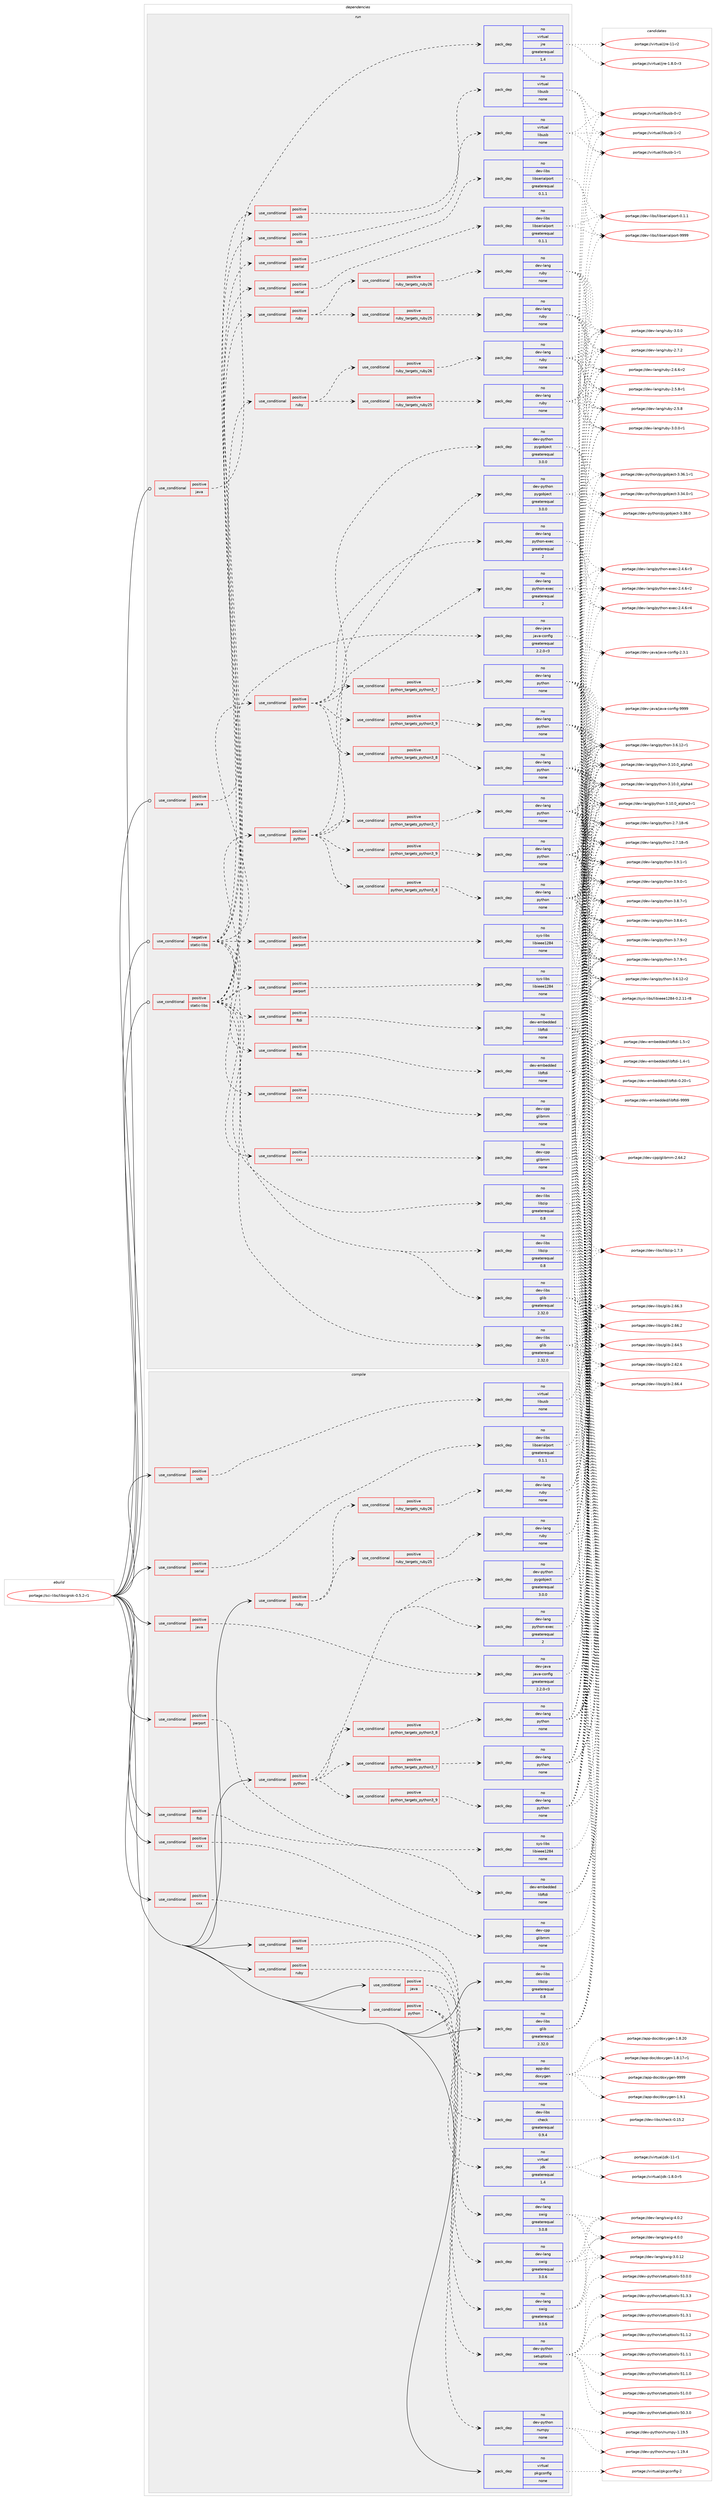 digraph prolog {

# *************
# Graph options
# *************

newrank=true;
concentrate=true;
compound=true;
graph [rankdir=LR,fontname=Helvetica,fontsize=10,ranksep=1.5];#, ranksep=2.5, nodesep=0.2];
edge  [arrowhead=vee];
node  [fontname=Helvetica,fontsize=10];

# **********
# The ebuild
# **********

subgraph cluster_leftcol {
color=gray;
rank=same;
label=<<i>ebuild</i>>;
id [label="portage://sci-libs/libsigrok-0.5.2-r1", color=red, width=4, href="../sci-libs/libsigrok-0.5.2-r1.svg"];
}

# ****************
# The dependencies
# ****************

subgraph cluster_midcol {
color=gray;
label=<<i>dependencies</i>>;
subgraph cluster_compile {
fillcolor="#eeeeee";
style=filled;
label=<<i>compile</i>>;
subgraph cond4328 {
dependency13653 [label=<<TABLE BORDER="0" CELLBORDER="1" CELLSPACING="0" CELLPADDING="4"><TR><TD ROWSPAN="3" CELLPADDING="10">use_conditional</TD></TR><TR><TD>positive</TD></TR><TR><TD>cxx</TD></TR></TABLE>>, shape=none, color=red];
subgraph pack9203 {
dependency13654 [label=<<TABLE BORDER="0" CELLBORDER="1" CELLSPACING="0" CELLPADDING="4" WIDTH="220"><TR><TD ROWSPAN="6" CELLPADDING="30">pack_dep</TD></TR><TR><TD WIDTH="110">no</TD></TR><TR><TD>app-doc</TD></TR><TR><TD>doxygen</TD></TR><TR><TD>none</TD></TR><TR><TD></TD></TR></TABLE>>, shape=none, color=blue];
}
dependency13653:e -> dependency13654:w [weight=20,style="dashed",arrowhead="vee"];
}
id:e -> dependency13653:w [weight=20,style="solid",arrowhead="vee"];
subgraph cond4329 {
dependency13655 [label=<<TABLE BORDER="0" CELLBORDER="1" CELLSPACING="0" CELLPADDING="4"><TR><TD ROWSPAN="3" CELLPADDING="10">use_conditional</TD></TR><TR><TD>positive</TD></TR><TR><TD>cxx</TD></TR></TABLE>>, shape=none, color=red];
subgraph pack9204 {
dependency13656 [label=<<TABLE BORDER="0" CELLBORDER="1" CELLSPACING="0" CELLPADDING="4" WIDTH="220"><TR><TD ROWSPAN="6" CELLPADDING="30">pack_dep</TD></TR><TR><TD WIDTH="110">no</TD></TR><TR><TD>dev-cpp</TD></TR><TR><TD>glibmm</TD></TR><TR><TD>none</TD></TR><TR><TD></TD></TR></TABLE>>, shape=none, color=blue];
}
dependency13655:e -> dependency13656:w [weight=20,style="dashed",arrowhead="vee"];
}
id:e -> dependency13655:w [weight=20,style="solid",arrowhead="vee"];
subgraph cond4330 {
dependency13657 [label=<<TABLE BORDER="0" CELLBORDER="1" CELLSPACING="0" CELLPADDING="4"><TR><TD ROWSPAN="3" CELLPADDING="10">use_conditional</TD></TR><TR><TD>positive</TD></TR><TR><TD>ftdi</TD></TR></TABLE>>, shape=none, color=red];
subgraph pack9205 {
dependency13658 [label=<<TABLE BORDER="0" CELLBORDER="1" CELLSPACING="0" CELLPADDING="4" WIDTH="220"><TR><TD ROWSPAN="6" CELLPADDING="30">pack_dep</TD></TR><TR><TD WIDTH="110">no</TD></TR><TR><TD>dev-embedded</TD></TR><TR><TD>libftdi</TD></TR><TR><TD>none</TD></TR><TR><TD></TD></TR></TABLE>>, shape=none, color=blue];
}
dependency13657:e -> dependency13658:w [weight=20,style="dashed",arrowhead="vee"];
}
id:e -> dependency13657:w [weight=20,style="solid",arrowhead="vee"];
subgraph cond4331 {
dependency13659 [label=<<TABLE BORDER="0" CELLBORDER="1" CELLSPACING="0" CELLPADDING="4"><TR><TD ROWSPAN="3" CELLPADDING="10">use_conditional</TD></TR><TR><TD>positive</TD></TR><TR><TD>java</TD></TR></TABLE>>, shape=none, color=red];
subgraph pack9206 {
dependency13660 [label=<<TABLE BORDER="0" CELLBORDER="1" CELLSPACING="0" CELLPADDING="4" WIDTH="220"><TR><TD ROWSPAN="6" CELLPADDING="30">pack_dep</TD></TR><TR><TD WIDTH="110">no</TD></TR><TR><TD>dev-java</TD></TR><TR><TD>java-config</TD></TR><TR><TD>greaterequal</TD></TR><TR><TD>2.2.0-r3</TD></TR></TABLE>>, shape=none, color=blue];
}
dependency13659:e -> dependency13660:w [weight=20,style="dashed",arrowhead="vee"];
}
id:e -> dependency13659:w [weight=20,style="solid",arrowhead="vee"];
subgraph cond4332 {
dependency13661 [label=<<TABLE BORDER="0" CELLBORDER="1" CELLSPACING="0" CELLPADDING="4"><TR><TD ROWSPAN="3" CELLPADDING="10">use_conditional</TD></TR><TR><TD>positive</TD></TR><TR><TD>java</TD></TR></TABLE>>, shape=none, color=red];
subgraph pack9207 {
dependency13662 [label=<<TABLE BORDER="0" CELLBORDER="1" CELLSPACING="0" CELLPADDING="4" WIDTH="220"><TR><TD ROWSPAN="6" CELLPADDING="30">pack_dep</TD></TR><TR><TD WIDTH="110">no</TD></TR><TR><TD>dev-lang</TD></TR><TR><TD>swig</TD></TR><TR><TD>greaterequal</TD></TR><TR><TD>3.0.6</TD></TR></TABLE>>, shape=none, color=blue];
}
dependency13661:e -> dependency13662:w [weight=20,style="dashed",arrowhead="vee"];
subgraph pack9208 {
dependency13663 [label=<<TABLE BORDER="0" CELLBORDER="1" CELLSPACING="0" CELLPADDING="4" WIDTH="220"><TR><TD ROWSPAN="6" CELLPADDING="30">pack_dep</TD></TR><TR><TD WIDTH="110">no</TD></TR><TR><TD>virtual</TD></TR><TR><TD>jdk</TD></TR><TR><TD>greaterequal</TD></TR><TR><TD>1.4</TD></TR></TABLE>>, shape=none, color=blue];
}
dependency13661:e -> dependency13663:w [weight=20,style="dashed",arrowhead="vee"];
}
id:e -> dependency13661:w [weight=20,style="solid",arrowhead="vee"];
subgraph cond4333 {
dependency13664 [label=<<TABLE BORDER="0" CELLBORDER="1" CELLSPACING="0" CELLPADDING="4"><TR><TD ROWSPAN="3" CELLPADDING="10">use_conditional</TD></TR><TR><TD>positive</TD></TR><TR><TD>parport</TD></TR></TABLE>>, shape=none, color=red];
subgraph pack9209 {
dependency13665 [label=<<TABLE BORDER="0" CELLBORDER="1" CELLSPACING="0" CELLPADDING="4" WIDTH="220"><TR><TD ROWSPAN="6" CELLPADDING="30">pack_dep</TD></TR><TR><TD WIDTH="110">no</TD></TR><TR><TD>sys-libs</TD></TR><TR><TD>libieee1284</TD></TR><TR><TD>none</TD></TR><TR><TD></TD></TR></TABLE>>, shape=none, color=blue];
}
dependency13664:e -> dependency13665:w [weight=20,style="dashed",arrowhead="vee"];
}
id:e -> dependency13664:w [weight=20,style="solid",arrowhead="vee"];
subgraph cond4334 {
dependency13666 [label=<<TABLE BORDER="0" CELLBORDER="1" CELLSPACING="0" CELLPADDING="4"><TR><TD ROWSPAN="3" CELLPADDING="10">use_conditional</TD></TR><TR><TD>positive</TD></TR><TR><TD>python</TD></TR></TABLE>>, shape=none, color=red];
subgraph cond4335 {
dependency13667 [label=<<TABLE BORDER="0" CELLBORDER="1" CELLSPACING="0" CELLPADDING="4"><TR><TD ROWSPAN="3" CELLPADDING="10">use_conditional</TD></TR><TR><TD>positive</TD></TR><TR><TD>python_targets_python3_7</TD></TR></TABLE>>, shape=none, color=red];
subgraph pack9210 {
dependency13668 [label=<<TABLE BORDER="0" CELLBORDER="1" CELLSPACING="0" CELLPADDING="4" WIDTH="220"><TR><TD ROWSPAN="6" CELLPADDING="30">pack_dep</TD></TR><TR><TD WIDTH="110">no</TD></TR><TR><TD>dev-lang</TD></TR><TR><TD>python</TD></TR><TR><TD>none</TD></TR><TR><TD></TD></TR></TABLE>>, shape=none, color=blue];
}
dependency13667:e -> dependency13668:w [weight=20,style="dashed",arrowhead="vee"];
}
dependency13666:e -> dependency13667:w [weight=20,style="dashed",arrowhead="vee"];
subgraph cond4336 {
dependency13669 [label=<<TABLE BORDER="0" CELLBORDER="1" CELLSPACING="0" CELLPADDING="4"><TR><TD ROWSPAN="3" CELLPADDING="10">use_conditional</TD></TR><TR><TD>positive</TD></TR><TR><TD>python_targets_python3_8</TD></TR></TABLE>>, shape=none, color=red];
subgraph pack9211 {
dependency13670 [label=<<TABLE BORDER="0" CELLBORDER="1" CELLSPACING="0" CELLPADDING="4" WIDTH="220"><TR><TD ROWSPAN="6" CELLPADDING="30">pack_dep</TD></TR><TR><TD WIDTH="110">no</TD></TR><TR><TD>dev-lang</TD></TR><TR><TD>python</TD></TR><TR><TD>none</TD></TR><TR><TD></TD></TR></TABLE>>, shape=none, color=blue];
}
dependency13669:e -> dependency13670:w [weight=20,style="dashed",arrowhead="vee"];
}
dependency13666:e -> dependency13669:w [weight=20,style="dashed",arrowhead="vee"];
subgraph cond4337 {
dependency13671 [label=<<TABLE BORDER="0" CELLBORDER="1" CELLSPACING="0" CELLPADDING="4"><TR><TD ROWSPAN="3" CELLPADDING="10">use_conditional</TD></TR><TR><TD>positive</TD></TR><TR><TD>python_targets_python3_9</TD></TR></TABLE>>, shape=none, color=red];
subgraph pack9212 {
dependency13672 [label=<<TABLE BORDER="0" CELLBORDER="1" CELLSPACING="0" CELLPADDING="4" WIDTH="220"><TR><TD ROWSPAN="6" CELLPADDING="30">pack_dep</TD></TR><TR><TD WIDTH="110">no</TD></TR><TR><TD>dev-lang</TD></TR><TR><TD>python</TD></TR><TR><TD>none</TD></TR><TR><TD></TD></TR></TABLE>>, shape=none, color=blue];
}
dependency13671:e -> dependency13672:w [weight=20,style="dashed",arrowhead="vee"];
}
dependency13666:e -> dependency13671:w [weight=20,style="dashed",arrowhead="vee"];
subgraph pack9213 {
dependency13673 [label=<<TABLE BORDER="0" CELLBORDER="1" CELLSPACING="0" CELLPADDING="4" WIDTH="220"><TR><TD ROWSPAN="6" CELLPADDING="30">pack_dep</TD></TR><TR><TD WIDTH="110">no</TD></TR><TR><TD>dev-lang</TD></TR><TR><TD>python-exec</TD></TR><TR><TD>greaterequal</TD></TR><TR><TD>2</TD></TR></TABLE>>, shape=none, color=blue];
}
dependency13666:e -> dependency13673:w [weight=20,style="dashed",arrowhead="vee"];
subgraph pack9214 {
dependency13674 [label=<<TABLE BORDER="0" CELLBORDER="1" CELLSPACING="0" CELLPADDING="4" WIDTH="220"><TR><TD ROWSPAN="6" CELLPADDING="30">pack_dep</TD></TR><TR><TD WIDTH="110">no</TD></TR><TR><TD>dev-python</TD></TR><TR><TD>pygobject</TD></TR><TR><TD>greaterequal</TD></TR><TR><TD>3.0.0</TD></TR></TABLE>>, shape=none, color=blue];
}
dependency13666:e -> dependency13674:w [weight=20,style="dashed",arrowhead="vee"];
}
id:e -> dependency13666:w [weight=20,style="solid",arrowhead="vee"];
subgraph cond4338 {
dependency13675 [label=<<TABLE BORDER="0" CELLBORDER="1" CELLSPACING="0" CELLPADDING="4"><TR><TD ROWSPAN="3" CELLPADDING="10">use_conditional</TD></TR><TR><TD>positive</TD></TR><TR><TD>python</TD></TR></TABLE>>, shape=none, color=red];
subgraph pack9215 {
dependency13676 [label=<<TABLE BORDER="0" CELLBORDER="1" CELLSPACING="0" CELLPADDING="4" WIDTH="220"><TR><TD ROWSPAN="6" CELLPADDING="30">pack_dep</TD></TR><TR><TD WIDTH="110">no</TD></TR><TR><TD>dev-lang</TD></TR><TR><TD>swig</TD></TR><TR><TD>greaterequal</TD></TR><TR><TD>3.0.6</TD></TR></TABLE>>, shape=none, color=blue];
}
dependency13675:e -> dependency13676:w [weight=20,style="dashed",arrowhead="vee"];
subgraph pack9216 {
dependency13677 [label=<<TABLE BORDER="0" CELLBORDER="1" CELLSPACING="0" CELLPADDING="4" WIDTH="220"><TR><TD ROWSPAN="6" CELLPADDING="30">pack_dep</TD></TR><TR><TD WIDTH="110">no</TD></TR><TR><TD>dev-python</TD></TR><TR><TD>numpy</TD></TR><TR><TD>none</TD></TR><TR><TD></TD></TR></TABLE>>, shape=none, color=blue];
}
dependency13675:e -> dependency13677:w [weight=20,style="dashed",arrowhead="vee"];
subgraph pack9217 {
dependency13678 [label=<<TABLE BORDER="0" CELLBORDER="1" CELLSPACING="0" CELLPADDING="4" WIDTH="220"><TR><TD ROWSPAN="6" CELLPADDING="30">pack_dep</TD></TR><TR><TD WIDTH="110">no</TD></TR><TR><TD>dev-python</TD></TR><TR><TD>setuptools</TD></TR><TR><TD>none</TD></TR><TR><TD></TD></TR></TABLE>>, shape=none, color=blue];
}
dependency13675:e -> dependency13678:w [weight=20,style="dashed",arrowhead="vee"];
}
id:e -> dependency13675:w [weight=20,style="solid",arrowhead="vee"];
subgraph cond4339 {
dependency13679 [label=<<TABLE BORDER="0" CELLBORDER="1" CELLSPACING="0" CELLPADDING="4"><TR><TD ROWSPAN="3" CELLPADDING="10">use_conditional</TD></TR><TR><TD>positive</TD></TR><TR><TD>ruby</TD></TR></TABLE>>, shape=none, color=red];
subgraph cond4340 {
dependency13680 [label=<<TABLE BORDER="0" CELLBORDER="1" CELLSPACING="0" CELLPADDING="4"><TR><TD ROWSPAN="3" CELLPADDING="10">use_conditional</TD></TR><TR><TD>positive</TD></TR><TR><TD>ruby_targets_ruby26</TD></TR></TABLE>>, shape=none, color=red];
subgraph pack9218 {
dependency13681 [label=<<TABLE BORDER="0" CELLBORDER="1" CELLSPACING="0" CELLPADDING="4" WIDTH="220"><TR><TD ROWSPAN="6" CELLPADDING="30">pack_dep</TD></TR><TR><TD WIDTH="110">no</TD></TR><TR><TD>dev-lang</TD></TR><TR><TD>ruby</TD></TR><TR><TD>none</TD></TR><TR><TD></TD></TR></TABLE>>, shape=none, color=blue];
}
dependency13680:e -> dependency13681:w [weight=20,style="dashed",arrowhead="vee"];
}
dependency13679:e -> dependency13680:w [weight=20,style="dashed",arrowhead="vee"];
subgraph cond4341 {
dependency13682 [label=<<TABLE BORDER="0" CELLBORDER="1" CELLSPACING="0" CELLPADDING="4"><TR><TD ROWSPAN="3" CELLPADDING="10">use_conditional</TD></TR><TR><TD>positive</TD></TR><TR><TD>ruby_targets_ruby25</TD></TR></TABLE>>, shape=none, color=red];
subgraph pack9219 {
dependency13683 [label=<<TABLE BORDER="0" CELLBORDER="1" CELLSPACING="0" CELLPADDING="4" WIDTH="220"><TR><TD ROWSPAN="6" CELLPADDING="30">pack_dep</TD></TR><TR><TD WIDTH="110">no</TD></TR><TR><TD>dev-lang</TD></TR><TR><TD>ruby</TD></TR><TR><TD>none</TD></TR><TR><TD></TD></TR></TABLE>>, shape=none, color=blue];
}
dependency13682:e -> dependency13683:w [weight=20,style="dashed",arrowhead="vee"];
}
dependency13679:e -> dependency13682:w [weight=20,style="dashed",arrowhead="vee"];
}
id:e -> dependency13679:w [weight=20,style="solid",arrowhead="vee"];
subgraph cond4342 {
dependency13684 [label=<<TABLE BORDER="0" CELLBORDER="1" CELLSPACING="0" CELLPADDING="4"><TR><TD ROWSPAN="3" CELLPADDING="10">use_conditional</TD></TR><TR><TD>positive</TD></TR><TR><TD>ruby</TD></TR></TABLE>>, shape=none, color=red];
subgraph pack9220 {
dependency13685 [label=<<TABLE BORDER="0" CELLBORDER="1" CELLSPACING="0" CELLPADDING="4" WIDTH="220"><TR><TD ROWSPAN="6" CELLPADDING="30">pack_dep</TD></TR><TR><TD WIDTH="110">no</TD></TR><TR><TD>dev-lang</TD></TR><TR><TD>swig</TD></TR><TR><TD>greaterequal</TD></TR><TR><TD>3.0.8</TD></TR></TABLE>>, shape=none, color=blue];
}
dependency13684:e -> dependency13685:w [weight=20,style="dashed",arrowhead="vee"];
}
id:e -> dependency13684:w [weight=20,style="solid",arrowhead="vee"];
subgraph cond4343 {
dependency13686 [label=<<TABLE BORDER="0" CELLBORDER="1" CELLSPACING="0" CELLPADDING="4"><TR><TD ROWSPAN="3" CELLPADDING="10">use_conditional</TD></TR><TR><TD>positive</TD></TR><TR><TD>serial</TD></TR></TABLE>>, shape=none, color=red];
subgraph pack9221 {
dependency13687 [label=<<TABLE BORDER="0" CELLBORDER="1" CELLSPACING="0" CELLPADDING="4" WIDTH="220"><TR><TD ROWSPAN="6" CELLPADDING="30">pack_dep</TD></TR><TR><TD WIDTH="110">no</TD></TR><TR><TD>dev-libs</TD></TR><TR><TD>libserialport</TD></TR><TR><TD>greaterequal</TD></TR><TR><TD>0.1.1</TD></TR></TABLE>>, shape=none, color=blue];
}
dependency13686:e -> dependency13687:w [weight=20,style="dashed",arrowhead="vee"];
}
id:e -> dependency13686:w [weight=20,style="solid",arrowhead="vee"];
subgraph cond4344 {
dependency13688 [label=<<TABLE BORDER="0" CELLBORDER="1" CELLSPACING="0" CELLPADDING="4"><TR><TD ROWSPAN="3" CELLPADDING="10">use_conditional</TD></TR><TR><TD>positive</TD></TR><TR><TD>test</TD></TR></TABLE>>, shape=none, color=red];
subgraph pack9222 {
dependency13689 [label=<<TABLE BORDER="0" CELLBORDER="1" CELLSPACING="0" CELLPADDING="4" WIDTH="220"><TR><TD ROWSPAN="6" CELLPADDING="30">pack_dep</TD></TR><TR><TD WIDTH="110">no</TD></TR><TR><TD>dev-libs</TD></TR><TR><TD>check</TD></TR><TR><TD>greaterequal</TD></TR><TR><TD>0.9.4</TD></TR></TABLE>>, shape=none, color=blue];
}
dependency13688:e -> dependency13689:w [weight=20,style="dashed",arrowhead="vee"];
}
id:e -> dependency13688:w [weight=20,style="solid",arrowhead="vee"];
subgraph cond4345 {
dependency13690 [label=<<TABLE BORDER="0" CELLBORDER="1" CELLSPACING="0" CELLPADDING="4"><TR><TD ROWSPAN="3" CELLPADDING="10">use_conditional</TD></TR><TR><TD>positive</TD></TR><TR><TD>usb</TD></TR></TABLE>>, shape=none, color=red];
subgraph pack9223 {
dependency13691 [label=<<TABLE BORDER="0" CELLBORDER="1" CELLSPACING="0" CELLPADDING="4" WIDTH="220"><TR><TD ROWSPAN="6" CELLPADDING="30">pack_dep</TD></TR><TR><TD WIDTH="110">no</TD></TR><TR><TD>virtual</TD></TR><TR><TD>libusb</TD></TR><TR><TD>none</TD></TR><TR><TD></TD></TR></TABLE>>, shape=none, color=blue];
}
dependency13690:e -> dependency13691:w [weight=20,style="dashed",arrowhead="vee"];
}
id:e -> dependency13690:w [weight=20,style="solid",arrowhead="vee"];
subgraph pack9224 {
dependency13692 [label=<<TABLE BORDER="0" CELLBORDER="1" CELLSPACING="0" CELLPADDING="4" WIDTH="220"><TR><TD ROWSPAN="6" CELLPADDING="30">pack_dep</TD></TR><TR><TD WIDTH="110">no</TD></TR><TR><TD>dev-libs</TD></TR><TR><TD>glib</TD></TR><TR><TD>greaterequal</TD></TR><TR><TD>2.32.0</TD></TR></TABLE>>, shape=none, color=blue];
}
id:e -> dependency13692:w [weight=20,style="solid",arrowhead="vee"];
subgraph pack9225 {
dependency13693 [label=<<TABLE BORDER="0" CELLBORDER="1" CELLSPACING="0" CELLPADDING="4" WIDTH="220"><TR><TD ROWSPAN="6" CELLPADDING="30">pack_dep</TD></TR><TR><TD WIDTH="110">no</TD></TR><TR><TD>dev-libs</TD></TR><TR><TD>libzip</TD></TR><TR><TD>greaterequal</TD></TR><TR><TD>0.8</TD></TR></TABLE>>, shape=none, color=blue];
}
id:e -> dependency13693:w [weight=20,style="solid",arrowhead="vee"];
subgraph pack9226 {
dependency13694 [label=<<TABLE BORDER="0" CELLBORDER="1" CELLSPACING="0" CELLPADDING="4" WIDTH="220"><TR><TD ROWSPAN="6" CELLPADDING="30">pack_dep</TD></TR><TR><TD WIDTH="110">no</TD></TR><TR><TD>virtual</TD></TR><TR><TD>pkgconfig</TD></TR><TR><TD>none</TD></TR><TR><TD></TD></TR></TABLE>>, shape=none, color=blue];
}
id:e -> dependency13694:w [weight=20,style="solid",arrowhead="vee"];
}
subgraph cluster_compileandrun {
fillcolor="#eeeeee";
style=filled;
label=<<i>compile and run</i>>;
}
subgraph cluster_run {
fillcolor="#eeeeee";
style=filled;
label=<<i>run</i>>;
subgraph cond4346 {
dependency13695 [label=<<TABLE BORDER="0" CELLBORDER="1" CELLSPACING="0" CELLPADDING="4"><TR><TD ROWSPAN="3" CELLPADDING="10">use_conditional</TD></TR><TR><TD>negative</TD></TR><TR><TD>static-libs</TD></TR></TABLE>>, shape=none, color=red];
subgraph pack9227 {
dependency13696 [label=<<TABLE BORDER="0" CELLBORDER="1" CELLSPACING="0" CELLPADDING="4" WIDTH="220"><TR><TD ROWSPAN="6" CELLPADDING="30">pack_dep</TD></TR><TR><TD WIDTH="110">no</TD></TR><TR><TD>dev-libs</TD></TR><TR><TD>glib</TD></TR><TR><TD>greaterequal</TD></TR><TR><TD>2.32.0</TD></TR></TABLE>>, shape=none, color=blue];
}
dependency13695:e -> dependency13696:w [weight=20,style="dashed",arrowhead="vee"];
subgraph pack9228 {
dependency13697 [label=<<TABLE BORDER="0" CELLBORDER="1" CELLSPACING="0" CELLPADDING="4" WIDTH="220"><TR><TD ROWSPAN="6" CELLPADDING="30">pack_dep</TD></TR><TR><TD WIDTH="110">no</TD></TR><TR><TD>dev-libs</TD></TR><TR><TD>libzip</TD></TR><TR><TD>greaterequal</TD></TR><TR><TD>0.8</TD></TR></TABLE>>, shape=none, color=blue];
}
dependency13695:e -> dependency13697:w [weight=20,style="dashed",arrowhead="vee"];
subgraph cond4347 {
dependency13698 [label=<<TABLE BORDER="0" CELLBORDER="1" CELLSPACING="0" CELLPADDING="4"><TR><TD ROWSPAN="3" CELLPADDING="10">use_conditional</TD></TR><TR><TD>positive</TD></TR><TR><TD>cxx</TD></TR></TABLE>>, shape=none, color=red];
subgraph pack9229 {
dependency13699 [label=<<TABLE BORDER="0" CELLBORDER="1" CELLSPACING="0" CELLPADDING="4" WIDTH="220"><TR><TD ROWSPAN="6" CELLPADDING="30">pack_dep</TD></TR><TR><TD WIDTH="110">no</TD></TR><TR><TD>dev-cpp</TD></TR><TR><TD>glibmm</TD></TR><TR><TD>none</TD></TR><TR><TD></TD></TR></TABLE>>, shape=none, color=blue];
}
dependency13698:e -> dependency13699:w [weight=20,style="dashed",arrowhead="vee"];
}
dependency13695:e -> dependency13698:w [weight=20,style="dashed",arrowhead="vee"];
subgraph cond4348 {
dependency13700 [label=<<TABLE BORDER="0" CELLBORDER="1" CELLSPACING="0" CELLPADDING="4"><TR><TD ROWSPAN="3" CELLPADDING="10">use_conditional</TD></TR><TR><TD>positive</TD></TR><TR><TD>ftdi</TD></TR></TABLE>>, shape=none, color=red];
subgraph pack9230 {
dependency13701 [label=<<TABLE BORDER="0" CELLBORDER="1" CELLSPACING="0" CELLPADDING="4" WIDTH="220"><TR><TD ROWSPAN="6" CELLPADDING="30">pack_dep</TD></TR><TR><TD WIDTH="110">no</TD></TR><TR><TD>dev-embedded</TD></TR><TR><TD>libftdi</TD></TR><TR><TD>none</TD></TR><TR><TD></TD></TR></TABLE>>, shape=none, color=blue];
}
dependency13700:e -> dependency13701:w [weight=20,style="dashed",arrowhead="vee"];
}
dependency13695:e -> dependency13700:w [weight=20,style="dashed",arrowhead="vee"];
subgraph cond4349 {
dependency13702 [label=<<TABLE BORDER="0" CELLBORDER="1" CELLSPACING="0" CELLPADDING="4"><TR><TD ROWSPAN="3" CELLPADDING="10">use_conditional</TD></TR><TR><TD>positive</TD></TR><TR><TD>parport</TD></TR></TABLE>>, shape=none, color=red];
subgraph pack9231 {
dependency13703 [label=<<TABLE BORDER="0" CELLBORDER="1" CELLSPACING="0" CELLPADDING="4" WIDTH="220"><TR><TD ROWSPAN="6" CELLPADDING="30">pack_dep</TD></TR><TR><TD WIDTH="110">no</TD></TR><TR><TD>sys-libs</TD></TR><TR><TD>libieee1284</TD></TR><TR><TD>none</TD></TR><TR><TD></TD></TR></TABLE>>, shape=none, color=blue];
}
dependency13702:e -> dependency13703:w [weight=20,style="dashed",arrowhead="vee"];
}
dependency13695:e -> dependency13702:w [weight=20,style="dashed",arrowhead="vee"];
subgraph cond4350 {
dependency13704 [label=<<TABLE BORDER="0" CELLBORDER="1" CELLSPACING="0" CELLPADDING="4"><TR><TD ROWSPAN="3" CELLPADDING="10">use_conditional</TD></TR><TR><TD>positive</TD></TR><TR><TD>python</TD></TR></TABLE>>, shape=none, color=red];
subgraph cond4351 {
dependency13705 [label=<<TABLE BORDER="0" CELLBORDER="1" CELLSPACING="0" CELLPADDING="4"><TR><TD ROWSPAN="3" CELLPADDING="10">use_conditional</TD></TR><TR><TD>positive</TD></TR><TR><TD>python_targets_python3_7</TD></TR></TABLE>>, shape=none, color=red];
subgraph pack9232 {
dependency13706 [label=<<TABLE BORDER="0" CELLBORDER="1" CELLSPACING="0" CELLPADDING="4" WIDTH="220"><TR><TD ROWSPAN="6" CELLPADDING="30">pack_dep</TD></TR><TR><TD WIDTH="110">no</TD></TR><TR><TD>dev-lang</TD></TR><TR><TD>python</TD></TR><TR><TD>none</TD></TR><TR><TD></TD></TR></TABLE>>, shape=none, color=blue];
}
dependency13705:e -> dependency13706:w [weight=20,style="dashed",arrowhead="vee"];
}
dependency13704:e -> dependency13705:w [weight=20,style="dashed",arrowhead="vee"];
subgraph cond4352 {
dependency13707 [label=<<TABLE BORDER="0" CELLBORDER="1" CELLSPACING="0" CELLPADDING="4"><TR><TD ROWSPAN="3" CELLPADDING="10">use_conditional</TD></TR><TR><TD>positive</TD></TR><TR><TD>python_targets_python3_8</TD></TR></TABLE>>, shape=none, color=red];
subgraph pack9233 {
dependency13708 [label=<<TABLE BORDER="0" CELLBORDER="1" CELLSPACING="0" CELLPADDING="4" WIDTH="220"><TR><TD ROWSPAN="6" CELLPADDING="30">pack_dep</TD></TR><TR><TD WIDTH="110">no</TD></TR><TR><TD>dev-lang</TD></TR><TR><TD>python</TD></TR><TR><TD>none</TD></TR><TR><TD></TD></TR></TABLE>>, shape=none, color=blue];
}
dependency13707:e -> dependency13708:w [weight=20,style="dashed",arrowhead="vee"];
}
dependency13704:e -> dependency13707:w [weight=20,style="dashed",arrowhead="vee"];
subgraph cond4353 {
dependency13709 [label=<<TABLE BORDER="0" CELLBORDER="1" CELLSPACING="0" CELLPADDING="4"><TR><TD ROWSPAN="3" CELLPADDING="10">use_conditional</TD></TR><TR><TD>positive</TD></TR><TR><TD>python_targets_python3_9</TD></TR></TABLE>>, shape=none, color=red];
subgraph pack9234 {
dependency13710 [label=<<TABLE BORDER="0" CELLBORDER="1" CELLSPACING="0" CELLPADDING="4" WIDTH="220"><TR><TD ROWSPAN="6" CELLPADDING="30">pack_dep</TD></TR><TR><TD WIDTH="110">no</TD></TR><TR><TD>dev-lang</TD></TR><TR><TD>python</TD></TR><TR><TD>none</TD></TR><TR><TD></TD></TR></TABLE>>, shape=none, color=blue];
}
dependency13709:e -> dependency13710:w [weight=20,style="dashed",arrowhead="vee"];
}
dependency13704:e -> dependency13709:w [weight=20,style="dashed",arrowhead="vee"];
subgraph pack9235 {
dependency13711 [label=<<TABLE BORDER="0" CELLBORDER="1" CELLSPACING="0" CELLPADDING="4" WIDTH="220"><TR><TD ROWSPAN="6" CELLPADDING="30">pack_dep</TD></TR><TR><TD WIDTH="110">no</TD></TR><TR><TD>dev-lang</TD></TR><TR><TD>python-exec</TD></TR><TR><TD>greaterequal</TD></TR><TR><TD>2</TD></TR></TABLE>>, shape=none, color=blue];
}
dependency13704:e -> dependency13711:w [weight=20,style="dashed",arrowhead="vee"];
subgraph pack9236 {
dependency13712 [label=<<TABLE BORDER="0" CELLBORDER="1" CELLSPACING="0" CELLPADDING="4" WIDTH="220"><TR><TD ROWSPAN="6" CELLPADDING="30">pack_dep</TD></TR><TR><TD WIDTH="110">no</TD></TR><TR><TD>dev-python</TD></TR><TR><TD>pygobject</TD></TR><TR><TD>greaterequal</TD></TR><TR><TD>3.0.0</TD></TR></TABLE>>, shape=none, color=blue];
}
dependency13704:e -> dependency13712:w [weight=20,style="dashed",arrowhead="vee"];
}
dependency13695:e -> dependency13704:w [weight=20,style="dashed",arrowhead="vee"];
subgraph cond4354 {
dependency13713 [label=<<TABLE BORDER="0" CELLBORDER="1" CELLSPACING="0" CELLPADDING="4"><TR><TD ROWSPAN="3" CELLPADDING="10">use_conditional</TD></TR><TR><TD>positive</TD></TR><TR><TD>ruby</TD></TR></TABLE>>, shape=none, color=red];
subgraph cond4355 {
dependency13714 [label=<<TABLE BORDER="0" CELLBORDER="1" CELLSPACING="0" CELLPADDING="4"><TR><TD ROWSPAN="3" CELLPADDING="10">use_conditional</TD></TR><TR><TD>positive</TD></TR><TR><TD>ruby_targets_ruby26</TD></TR></TABLE>>, shape=none, color=red];
subgraph pack9237 {
dependency13715 [label=<<TABLE BORDER="0" CELLBORDER="1" CELLSPACING="0" CELLPADDING="4" WIDTH="220"><TR><TD ROWSPAN="6" CELLPADDING="30">pack_dep</TD></TR><TR><TD WIDTH="110">no</TD></TR><TR><TD>dev-lang</TD></TR><TR><TD>ruby</TD></TR><TR><TD>none</TD></TR><TR><TD></TD></TR></TABLE>>, shape=none, color=blue];
}
dependency13714:e -> dependency13715:w [weight=20,style="dashed",arrowhead="vee"];
}
dependency13713:e -> dependency13714:w [weight=20,style="dashed",arrowhead="vee"];
subgraph cond4356 {
dependency13716 [label=<<TABLE BORDER="0" CELLBORDER="1" CELLSPACING="0" CELLPADDING="4"><TR><TD ROWSPAN="3" CELLPADDING="10">use_conditional</TD></TR><TR><TD>positive</TD></TR><TR><TD>ruby_targets_ruby25</TD></TR></TABLE>>, shape=none, color=red];
subgraph pack9238 {
dependency13717 [label=<<TABLE BORDER="0" CELLBORDER="1" CELLSPACING="0" CELLPADDING="4" WIDTH="220"><TR><TD ROWSPAN="6" CELLPADDING="30">pack_dep</TD></TR><TR><TD WIDTH="110">no</TD></TR><TR><TD>dev-lang</TD></TR><TR><TD>ruby</TD></TR><TR><TD>none</TD></TR><TR><TD></TD></TR></TABLE>>, shape=none, color=blue];
}
dependency13716:e -> dependency13717:w [weight=20,style="dashed",arrowhead="vee"];
}
dependency13713:e -> dependency13716:w [weight=20,style="dashed",arrowhead="vee"];
}
dependency13695:e -> dependency13713:w [weight=20,style="dashed",arrowhead="vee"];
subgraph cond4357 {
dependency13718 [label=<<TABLE BORDER="0" CELLBORDER="1" CELLSPACING="0" CELLPADDING="4"><TR><TD ROWSPAN="3" CELLPADDING="10">use_conditional</TD></TR><TR><TD>positive</TD></TR><TR><TD>serial</TD></TR></TABLE>>, shape=none, color=red];
subgraph pack9239 {
dependency13719 [label=<<TABLE BORDER="0" CELLBORDER="1" CELLSPACING="0" CELLPADDING="4" WIDTH="220"><TR><TD ROWSPAN="6" CELLPADDING="30">pack_dep</TD></TR><TR><TD WIDTH="110">no</TD></TR><TR><TD>dev-libs</TD></TR><TR><TD>libserialport</TD></TR><TR><TD>greaterequal</TD></TR><TR><TD>0.1.1</TD></TR></TABLE>>, shape=none, color=blue];
}
dependency13718:e -> dependency13719:w [weight=20,style="dashed",arrowhead="vee"];
}
dependency13695:e -> dependency13718:w [weight=20,style="dashed",arrowhead="vee"];
subgraph cond4358 {
dependency13720 [label=<<TABLE BORDER="0" CELLBORDER="1" CELLSPACING="0" CELLPADDING="4"><TR><TD ROWSPAN="3" CELLPADDING="10">use_conditional</TD></TR><TR><TD>positive</TD></TR><TR><TD>usb</TD></TR></TABLE>>, shape=none, color=red];
subgraph pack9240 {
dependency13721 [label=<<TABLE BORDER="0" CELLBORDER="1" CELLSPACING="0" CELLPADDING="4" WIDTH="220"><TR><TD ROWSPAN="6" CELLPADDING="30">pack_dep</TD></TR><TR><TD WIDTH="110">no</TD></TR><TR><TD>virtual</TD></TR><TR><TD>libusb</TD></TR><TR><TD>none</TD></TR><TR><TD></TD></TR></TABLE>>, shape=none, color=blue];
}
dependency13720:e -> dependency13721:w [weight=20,style="dashed",arrowhead="vee"];
}
dependency13695:e -> dependency13720:w [weight=20,style="dashed",arrowhead="vee"];
}
id:e -> dependency13695:w [weight=20,style="solid",arrowhead="odot"];
subgraph cond4359 {
dependency13722 [label=<<TABLE BORDER="0" CELLBORDER="1" CELLSPACING="0" CELLPADDING="4"><TR><TD ROWSPAN="3" CELLPADDING="10">use_conditional</TD></TR><TR><TD>positive</TD></TR><TR><TD>java</TD></TR></TABLE>>, shape=none, color=red];
subgraph pack9241 {
dependency13723 [label=<<TABLE BORDER="0" CELLBORDER="1" CELLSPACING="0" CELLPADDING="4" WIDTH="220"><TR><TD ROWSPAN="6" CELLPADDING="30">pack_dep</TD></TR><TR><TD WIDTH="110">no</TD></TR><TR><TD>dev-java</TD></TR><TR><TD>java-config</TD></TR><TR><TD>greaterequal</TD></TR><TR><TD>2.2.0-r3</TD></TR></TABLE>>, shape=none, color=blue];
}
dependency13722:e -> dependency13723:w [weight=20,style="dashed",arrowhead="vee"];
}
id:e -> dependency13722:w [weight=20,style="solid",arrowhead="odot"];
subgraph cond4360 {
dependency13724 [label=<<TABLE BORDER="0" CELLBORDER="1" CELLSPACING="0" CELLPADDING="4"><TR><TD ROWSPAN="3" CELLPADDING="10">use_conditional</TD></TR><TR><TD>positive</TD></TR><TR><TD>java</TD></TR></TABLE>>, shape=none, color=red];
subgraph pack9242 {
dependency13725 [label=<<TABLE BORDER="0" CELLBORDER="1" CELLSPACING="0" CELLPADDING="4" WIDTH="220"><TR><TD ROWSPAN="6" CELLPADDING="30">pack_dep</TD></TR><TR><TD WIDTH="110">no</TD></TR><TR><TD>virtual</TD></TR><TR><TD>jre</TD></TR><TR><TD>greaterequal</TD></TR><TR><TD>1.4</TD></TR></TABLE>>, shape=none, color=blue];
}
dependency13724:e -> dependency13725:w [weight=20,style="dashed",arrowhead="vee"];
}
id:e -> dependency13724:w [weight=20,style="solid",arrowhead="odot"];
subgraph cond4361 {
dependency13726 [label=<<TABLE BORDER="0" CELLBORDER="1" CELLSPACING="0" CELLPADDING="4"><TR><TD ROWSPAN="3" CELLPADDING="10">use_conditional</TD></TR><TR><TD>positive</TD></TR><TR><TD>static-libs</TD></TR></TABLE>>, shape=none, color=red];
subgraph pack9243 {
dependency13727 [label=<<TABLE BORDER="0" CELLBORDER="1" CELLSPACING="0" CELLPADDING="4" WIDTH="220"><TR><TD ROWSPAN="6" CELLPADDING="30">pack_dep</TD></TR><TR><TD WIDTH="110">no</TD></TR><TR><TD>dev-libs</TD></TR><TR><TD>glib</TD></TR><TR><TD>greaterequal</TD></TR><TR><TD>2.32.0</TD></TR></TABLE>>, shape=none, color=blue];
}
dependency13726:e -> dependency13727:w [weight=20,style="dashed",arrowhead="vee"];
subgraph pack9244 {
dependency13728 [label=<<TABLE BORDER="0" CELLBORDER="1" CELLSPACING="0" CELLPADDING="4" WIDTH="220"><TR><TD ROWSPAN="6" CELLPADDING="30">pack_dep</TD></TR><TR><TD WIDTH="110">no</TD></TR><TR><TD>dev-libs</TD></TR><TR><TD>libzip</TD></TR><TR><TD>greaterequal</TD></TR><TR><TD>0.8</TD></TR></TABLE>>, shape=none, color=blue];
}
dependency13726:e -> dependency13728:w [weight=20,style="dashed",arrowhead="vee"];
subgraph cond4362 {
dependency13729 [label=<<TABLE BORDER="0" CELLBORDER="1" CELLSPACING="0" CELLPADDING="4"><TR><TD ROWSPAN="3" CELLPADDING="10">use_conditional</TD></TR><TR><TD>positive</TD></TR><TR><TD>cxx</TD></TR></TABLE>>, shape=none, color=red];
subgraph pack9245 {
dependency13730 [label=<<TABLE BORDER="0" CELLBORDER="1" CELLSPACING="0" CELLPADDING="4" WIDTH="220"><TR><TD ROWSPAN="6" CELLPADDING="30">pack_dep</TD></TR><TR><TD WIDTH="110">no</TD></TR><TR><TD>dev-cpp</TD></TR><TR><TD>glibmm</TD></TR><TR><TD>none</TD></TR><TR><TD></TD></TR></TABLE>>, shape=none, color=blue];
}
dependency13729:e -> dependency13730:w [weight=20,style="dashed",arrowhead="vee"];
}
dependency13726:e -> dependency13729:w [weight=20,style="dashed",arrowhead="vee"];
subgraph cond4363 {
dependency13731 [label=<<TABLE BORDER="0" CELLBORDER="1" CELLSPACING="0" CELLPADDING="4"><TR><TD ROWSPAN="3" CELLPADDING="10">use_conditional</TD></TR><TR><TD>positive</TD></TR><TR><TD>ftdi</TD></TR></TABLE>>, shape=none, color=red];
subgraph pack9246 {
dependency13732 [label=<<TABLE BORDER="0" CELLBORDER="1" CELLSPACING="0" CELLPADDING="4" WIDTH="220"><TR><TD ROWSPAN="6" CELLPADDING="30">pack_dep</TD></TR><TR><TD WIDTH="110">no</TD></TR><TR><TD>dev-embedded</TD></TR><TR><TD>libftdi</TD></TR><TR><TD>none</TD></TR><TR><TD></TD></TR></TABLE>>, shape=none, color=blue];
}
dependency13731:e -> dependency13732:w [weight=20,style="dashed",arrowhead="vee"];
}
dependency13726:e -> dependency13731:w [weight=20,style="dashed",arrowhead="vee"];
subgraph cond4364 {
dependency13733 [label=<<TABLE BORDER="0" CELLBORDER="1" CELLSPACING="0" CELLPADDING="4"><TR><TD ROWSPAN="3" CELLPADDING="10">use_conditional</TD></TR><TR><TD>positive</TD></TR><TR><TD>parport</TD></TR></TABLE>>, shape=none, color=red];
subgraph pack9247 {
dependency13734 [label=<<TABLE BORDER="0" CELLBORDER="1" CELLSPACING="0" CELLPADDING="4" WIDTH="220"><TR><TD ROWSPAN="6" CELLPADDING="30">pack_dep</TD></TR><TR><TD WIDTH="110">no</TD></TR><TR><TD>sys-libs</TD></TR><TR><TD>libieee1284</TD></TR><TR><TD>none</TD></TR><TR><TD></TD></TR></TABLE>>, shape=none, color=blue];
}
dependency13733:e -> dependency13734:w [weight=20,style="dashed",arrowhead="vee"];
}
dependency13726:e -> dependency13733:w [weight=20,style="dashed",arrowhead="vee"];
subgraph cond4365 {
dependency13735 [label=<<TABLE BORDER="0" CELLBORDER="1" CELLSPACING="0" CELLPADDING="4"><TR><TD ROWSPAN="3" CELLPADDING="10">use_conditional</TD></TR><TR><TD>positive</TD></TR><TR><TD>python</TD></TR></TABLE>>, shape=none, color=red];
subgraph cond4366 {
dependency13736 [label=<<TABLE BORDER="0" CELLBORDER="1" CELLSPACING="0" CELLPADDING="4"><TR><TD ROWSPAN="3" CELLPADDING="10">use_conditional</TD></TR><TR><TD>positive</TD></TR><TR><TD>python_targets_python3_7</TD></TR></TABLE>>, shape=none, color=red];
subgraph pack9248 {
dependency13737 [label=<<TABLE BORDER="0" CELLBORDER="1" CELLSPACING="0" CELLPADDING="4" WIDTH="220"><TR><TD ROWSPAN="6" CELLPADDING="30">pack_dep</TD></TR><TR><TD WIDTH="110">no</TD></TR><TR><TD>dev-lang</TD></TR><TR><TD>python</TD></TR><TR><TD>none</TD></TR><TR><TD></TD></TR></TABLE>>, shape=none, color=blue];
}
dependency13736:e -> dependency13737:w [weight=20,style="dashed",arrowhead="vee"];
}
dependency13735:e -> dependency13736:w [weight=20,style="dashed",arrowhead="vee"];
subgraph cond4367 {
dependency13738 [label=<<TABLE BORDER="0" CELLBORDER="1" CELLSPACING="0" CELLPADDING="4"><TR><TD ROWSPAN="3" CELLPADDING="10">use_conditional</TD></TR><TR><TD>positive</TD></TR><TR><TD>python_targets_python3_8</TD></TR></TABLE>>, shape=none, color=red];
subgraph pack9249 {
dependency13739 [label=<<TABLE BORDER="0" CELLBORDER="1" CELLSPACING="0" CELLPADDING="4" WIDTH="220"><TR><TD ROWSPAN="6" CELLPADDING="30">pack_dep</TD></TR><TR><TD WIDTH="110">no</TD></TR><TR><TD>dev-lang</TD></TR><TR><TD>python</TD></TR><TR><TD>none</TD></TR><TR><TD></TD></TR></TABLE>>, shape=none, color=blue];
}
dependency13738:e -> dependency13739:w [weight=20,style="dashed",arrowhead="vee"];
}
dependency13735:e -> dependency13738:w [weight=20,style="dashed",arrowhead="vee"];
subgraph cond4368 {
dependency13740 [label=<<TABLE BORDER="0" CELLBORDER="1" CELLSPACING="0" CELLPADDING="4"><TR><TD ROWSPAN="3" CELLPADDING="10">use_conditional</TD></TR><TR><TD>positive</TD></TR><TR><TD>python_targets_python3_9</TD></TR></TABLE>>, shape=none, color=red];
subgraph pack9250 {
dependency13741 [label=<<TABLE BORDER="0" CELLBORDER="1" CELLSPACING="0" CELLPADDING="4" WIDTH="220"><TR><TD ROWSPAN="6" CELLPADDING="30">pack_dep</TD></TR><TR><TD WIDTH="110">no</TD></TR><TR><TD>dev-lang</TD></TR><TR><TD>python</TD></TR><TR><TD>none</TD></TR><TR><TD></TD></TR></TABLE>>, shape=none, color=blue];
}
dependency13740:e -> dependency13741:w [weight=20,style="dashed",arrowhead="vee"];
}
dependency13735:e -> dependency13740:w [weight=20,style="dashed",arrowhead="vee"];
subgraph pack9251 {
dependency13742 [label=<<TABLE BORDER="0" CELLBORDER="1" CELLSPACING="0" CELLPADDING="4" WIDTH="220"><TR><TD ROWSPAN="6" CELLPADDING="30">pack_dep</TD></TR><TR><TD WIDTH="110">no</TD></TR><TR><TD>dev-lang</TD></TR><TR><TD>python-exec</TD></TR><TR><TD>greaterequal</TD></TR><TR><TD>2</TD></TR></TABLE>>, shape=none, color=blue];
}
dependency13735:e -> dependency13742:w [weight=20,style="dashed",arrowhead="vee"];
subgraph pack9252 {
dependency13743 [label=<<TABLE BORDER="0" CELLBORDER="1" CELLSPACING="0" CELLPADDING="4" WIDTH="220"><TR><TD ROWSPAN="6" CELLPADDING="30">pack_dep</TD></TR><TR><TD WIDTH="110">no</TD></TR><TR><TD>dev-python</TD></TR><TR><TD>pygobject</TD></TR><TR><TD>greaterequal</TD></TR><TR><TD>3.0.0</TD></TR></TABLE>>, shape=none, color=blue];
}
dependency13735:e -> dependency13743:w [weight=20,style="dashed",arrowhead="vee"];
}
dependency13726:e -> dependency13735:w [weight=20,style="dashed",arrowhead="vee"];
subgraph cond4369 {
dependency13744 [label=<<TABLE BORDER="0" CELLBORDER="1" CELLSPACING="0" CELLPADDING="4"><TR><TD ROWSPAN="3" CELLPADDING="10">use_conditional</TD></TR><TR><TD>positive</TD></TR><TR><TD>ruby</TD></TR></TABLE>>, shape=none, color=red];
subgraph cond4370 {
dependency13745 [label=<<TABLE BORDER="0" CELLBORDER="1" CELLSPACING="0" CELLPADDING="4"><TR><TD ROWSPAN="3" CELLPADDING="10">use_conditional</TD></TR><TR><TD>positive</TD></TR><TR><TD>ruby_targets_ruby26</TD></TR></TABLE>>, shape=none, color=red];
subgraph pack9253 {
dependency13746 [label=<<TABLE BORDER="0" CELLBORDER="1" CELLSPACING="0" CELLPADDING="4" WIDTH="220"><TR><TD ROWSPAN="6" CELLPADDING="30">pack_dep</TD></TR><TR><TD WIDTH="110">no</TD></TR><TR><TD>dev-lang</TD></TR><TR><TD>ruby</TD></TR><TR><TD>none</TD></TR><TR><TD></TD></TR></TABLE>>, shape=none, color=blue];
}
dependency13745:e -> dependency13746:w [weight=20,style="dashed",arrowhead="vee"];
}
dependency13744:e -> dependency13745:w [weight=20,style="dashed",arrowhead="vee"];
subgraph cond4371 {
dependency13747 [label=<<TABLE BORDER="0" CELLBORDER="1" CELLSPACING="0" CELLPADDING="4"><TR><TD ROWSPAN="3" CELLPADDING="10">use_conditional</TD></TR><TR><TD>positive</TD></TR><TR><TD>ruby_targets_ruby25</TD></TR></TABLE>>, shape=none, color=red];
subgraph pack9254 {
dependency13748 [label=<<TABLE BORDER="0" CELLBORDER="1" CELLSPACING="0" CELLPADDING="4" WIDTH="220"><TR><TD ROWSPAN="6" CELLPADDING="30">pack_dep</TD></TR><TR><TD WIDTH="110">no</TD></TR><TR><TD>dev-lang</TD></TR><TR><TD>ruby</TD></TR><TR><TD>none</TD></TR><TR><TD></TD></TR></TABLE>>, shape=none, color=blue];
}
dependency13747:e -> dependency13748:w [weight=20,style="dashed",arrowhead="vee"];
}
dependency13744:e -> dependency13747:w [weight=20,style="dashed",arrowhead="vee"];
}
dependency13726:e -> dependency13744:w [weight=20,style="dashed",arrowhead="vee"];
subgraph cond4372 {
dependency13749 [label=<<TABLE BORDER="0" CELLBORDER="1" CELLSPACING="0" CELLPADDING="4"><TR><TD ROWSPAN="3" CELLPADDING="10">use_conditional</TD></TR><TR><TD>positive</TD></TR><TR><TD>serial</TD></TR></TABLE>>, shape=none, color=red];
subgraph pack9255 {
dependency13750 [label=<<TABLE BORDER="0" CELLBORDER="1" CELLSPACING="0" CELLPADDING="4" WIDTH="220"><TR><TD ROWSPAN="6" CELLPADDING="30">pack_dep</TD></TR><TR><TD WIDTH="110">no</TD></TR><TR><TD>dev-libs</TD></TR><TR><TD>libserialport</TD></TR><TR><TD>greaterequal</TD></TR><TR><TD>0.1.1</TD></TR></TABLE>>, shape=none, color=blue];
}
dependency13749:e -> dependency13750:w [weight=20,style="dashed",arrowhead="vee"];
}
dependency13726:e -> dependency13749:w [weight=20,style="dashed",arrowhead="vee"];
subgraph cond4373 {
dependency13751 [label=<<TABLE BORDER="0" CELLBORDER="1" CELLSPACING="0" CELLPADDING="4"><TR><TD ROWSPAN="3" CELLPADDING="10">use_conditional</TD></TR><TR><TD>positive</TD></TR><TR><TD>usb</TD></TR></TABLE>>, shape=none, color=red];
subgraph pack9256 {
dependency13752 [label=<<TABLE BORDER="0" CELLBORDER="1" CELLSPACING="0" CELLPADDING="4" WIDTH="220"><TR><TD ROWSPAN="6" CELLPADDING="30">pack_dep</TD></TR><TR><TD WIDTH="110">no</TD></TR><TR><TD>virtual</TD></TR><TR><TD>libusb</TD></TR><TR><TD>none</TD></TR><TR><TD></TD></TR></TABLE>>, shape=none, color=blue];
}
dependency13751:e -> dependency13752:w [weight=20,style="dashed",arrowhead="vee"];
}
dependency13726:e -> dependency13751:w [weight=20,style="dashed",arrowhead="vee"];
}
id:e -> dependency13726:w [weight=20,style="solid",arrowhead="odot"];
}
}

# **************
# The candidates
# **************

subgraph cluster_choices {
rank=same;
color=gray;
label=<<i>candidates</i>>;

subgraph choice9203 {
color=black;
nodesep=1;
choice971121124510011199471001111201211031011104557575757 [label="portage://app-doc/doxygen-9999", color=red, width=4,href="../app-doc/doxygen-9999.svg"];
choice97112112451001119947100111120121103101110454946574649 [label="portage://app-doc/doxygen-1.9.1", color=red, width=4,href="../app-doc/doxygen-1.9.1.svg"];
choice9711211245100111994710011112012110310111045494656465048 [label="portage://app-doc/doxygen-1.8.20", color=red, width=4,href="../app-doc/doxygen-1.8.20.svg"];
choice97112112451001119947100111120121103101110454946564649554511449 [label="portage://app-doc/doxygen-1.8.17-r1", color=red, width=4,href="../app-doc/doxygen-1.8.17-r1.svg"];
dependency13654:e -> choice971121124510011199471001111201211031011104557575757:w [style=dotted,weight="100"];
dependency13654:e -> choice97112112451001119947100111120121103101110454946574649:w [style=dotted,weight="100"];
dependency13654:e -> choice9711211245100111994710011112012110310111045494656465048:w [style=dotted,weight="100"];
dependency13654:e -> choice97112112451001119947100111120121103101110454946564649554511449:w [style=dotted,weight="100"];
}
subgraph choice9204 {
color=black;
nodesep=1;
choice1001011184599112112471031081059810910945504654524650 [label="portage://dev-cpp/glibmm-2.64.2", color=red, width=4,href="../dev-cpp/glibmm-2.64.2.svg"];
dependency13656:e -> choice1001011184599112112471031081059810910945504654524650:w [style=dotted,weight="100"];
}
subgraph choice9205 {
color=black;
nodesep=1;
choice100101118451011099810110010010110047108105981021161001054557575757 [label="portage://dev-embedded/libftdi-9999", color=red, width=4,href="../dev-embedded/libftdi-9999.svg"];
choice10010111845101109981011001001011004710810598102116100105454946534511450 [label="portage://dev-embedded/libftdi-1.5-r2", color=red, width=4,href="../dev-embedded/libftdi-1.5-r2.svg"];
choice10010111845101109981011001001011004710810598102116100105454946524511449 [label="portage://dev-embedded/libftdi-1.4-r1", color=red, width=4,href="../dev-embedded/libftdi-1.4-r1.svg"];
choice1001011184510110998101100100101100471081059810211610010545484650484511449 [label="portage://dev-embedded/libftdi-0.20-r1", color=red, width=4,href="../dev-embedded/libftdi-0.20-r1.svg"];
dependency13658:e -> choice100101118451011099810110010010110047108105981021161001054557575757:w [style=dotted,weight="100"];
dependency13658:e -> choice10010111845101109981011001001011004710810598102116100105454946534511450:w [style=dotted,weight="100"];
dependency13658:e -> choice10010111845101109981011001001011004710810598102116100105454946524511449:w [style=dotted,weight="100"];
dependency13658:e -> choice1001011184510110998101100100101100471081059810211610010545484650484511449:w [style=dotted,weight="100"];
}
subgraph choice9206 {
color=black;
nodesep=1;
choice10010111845106971189747106971189745991111101021051034557575757 [label="portage://dev-java/java-config-9999", color=red, width=4,href="../dev-java/java-config-9999.svg"];
choice1001011184510697118974710697118974599111110102105103455046514649 [label="portage://dev-java/java-config-2.3.1", color=red, width=4,href="../dev-java/java-config-2.3.1.svg"];
dependency13660:e -> choice10010111845106971189747106971189745991111101021051034557575757:w [style=dotted,weight="100"];
dependency13660:e -> choice1001011184510697118974710697118974599111110102105103455046514649:w [style=dotted,weight="100"];
}
subgraph choice9207 {
color=black;
nodesep=1;
choice100101118451089711010347115119105103455246484650 [label="portage://dev-lang/swig-4.0.2", color=red, width=4,href="../dev-lang/swig-4.0.2.svg"];
choice100101118451089711010347115119105103455246484648 [label="portage://dev-lang/swig-4.0.0", color=red, width=4,href="../dev-lang/swig-4.0.0.svg"];
choice10010111845108971101034711511910510345514648464950 [label="portage://dev-lang/swig-3.0.12", color=red, width=4,href="../dev-lang/swig-3.0.12.svg"];
dependency13662:e -> choice100101118451089711010347115119105103455246484650:w [style=dotted,weight="100"];
dependency13662:e -> choice100101118451089711010347115119105103455246484648:w [style=dotted,weight="100"];
dependency13662:e -> choice10010111845108971101034711511910510345514648464950:w [style=dotted,weight="100"];
}
subgraph choice9208 {
color=black;
nodesep=1;
choice11810511411611797108471061001074549494511449 [label="portage://virtual/jdk-11-r1", color=red, width=4,href="../virtual/jdk-11-r1.svg"];
choice11810511411611797108471061001074549465646484511453 [label="portage://virtual/jdk-1.8.0-r5", color=red, width=4,href="../virtual/jdk-1.8.0-r5.svg"];
dependency13663:e -> choice11810511411611797108471061001074549494511449:w [style=dotted,weight="100"];
dependency13663:e -> choice11810511411611797108471061001074549465646484511453:w [style=dotted,weight="100"];
}
subgraph choice9209 {
color=black;
nodesep=1;
choice1151211154510810598115471081059810510110110149505652454846504649494511456 [label="portage://sys-libs/libieee1284-0.2.11-r8", color=red, width=4,href="../sys-libs/libieee1284-0.2.11-r8.svg"];
dependency13665:e -> choice1151211154510810598115471081059810510110110149505652454846504649494511456:w [style=dotted,weight="100"];
}
subgraph choice9210 {
color=black;
nodesep=1;
choice1001011184510897110103471121211161041111104551465746494511449 [label="portage://dev-lang/python-3.9.1-r1", color=red, width=4,href="../dev-lang/python-3.9.1-r1.svg"];
choice1001011184510897110103471121211161041111104551465746484511449 [label="portage://dev-lang/python-3.9.0-r1", color=red, width=4,href="../dev-lang/python-3.9.0-r1.svg"];
choice1001011184510897110103471121211161041111104551465646554511449 [label="portage://dev-lang/python-3.8.7-r1", color=red, width=4,href="../dev-lang/python-3.8.7-r1.svg"];
choice1001011184510897110103471121211161041111104551465646544511449 [label="portage://dev-lang/python-3.8.6-r1", color=red, width=4,href="../dev-lang/python-3.8.6-r1.svg"];
choice1001011184510897110103471121211161041111104551465546574511450 [label="portage://dev-lang/python-3.7.9-r2", color=red, width=4,href="../dev-lang/python-3.7.9-r2.svg"];
choice1001011184510897110103471121211161041111104551465546574511449 [label="portage://dev-lang/python-3.7.9-r1", color=red, width=4,href="../dev-lang/python-3.7.9-r1.svg"];
choice100101118451089711010347112121116104111110455146544649504511450 [label="portage://dev-lang/python-3.6.12-r2", color=red, width=4,href="../dev-lang/python-3.6.12-r2.svg"];
choice100101118451089711010347112121116104111110455146544649504511449 [label="portage://dev-lang/python-3.6.12-r1", color=red, width=4,href="../dev-lang/python-3.6.12-r1.svg"];
choice1001011184510897110103471121211161041111104551464948464895971081121049753 [label="portage://dev-lang/python-3.10.0_alpha5", color=red, width=4,href="../dev-lang/python-3.10.0_alpha5.svg"];
choice1001011184510897110103471121211161041111104551464948464895971081121049752 [label="portage://dev-lang/python-3.10.0_alpha4", color=red, width=4,href="../dev-lang/python-3.10.0_alpha4.svg"];
choice10010111845108971101034711212111610411111045514649484648959710811210497514511449 [label="portage://dev-lang/python-3.10.0_alpha3-r1", color=red, width=4,href="../dev-lang/python-3.10.0_alpha3-r1.svg"];
choice100101118451089711010347112121116104111110455046554649564511454 [label="portage://dev-lang/python-2.7.18-r6", color=red, width=4,href="../dev-lang/python-2.7.18-r6.svg"];
choice100101118451089711010347112121116104111110455046554649564511453 [label="portage://dev-lang/python-2.7.18-r5", color=red, width=4,href="../dev-lang/python-2.7.18-r5.svg"];
dependency13668:e -> choice1001011184510897110103471121211161041111104551465746494511449:w [style=dotted,weight="100"];
dependency13668:e -> choice1001011184510897110103471121211161041111104551465746484511449:w [style=dotted,weight="100"];
dependency13668:e -> choice1001011184510897110103471121211161041111104551465646554511449:w [style=dotted,weight="100"];
dependency13668:e -> choice1001011184510897110103471121211161041111104551465646544511449:w [style=dotted,weight="100"];
dependency13668:e -> choice1001011184510897110103471121211161041111104551465546574511450:w [style=dotted,weight="100"];
dependency13668:e -> choice1001011184510897110103471121211161041111104551465546574511449:w [style=dotted,weight="100"];
dependency13668:e -> choice100101118451089711010347112121116104111110455146544649504511450:w [style=dotted,weight="100"];
dependency13668:e -> choice100101118451089711010347112121116104111110455146544649504511449:w [style=dotted,weight="100"];
dependency13668:e -> choice1001011184510897110103471121211161041111104551464948464895971081121049753:w [style=dotted,weight="100"];
dependency13668:e -> choice1001011184510897110103471121211161041111104551464948464895971081121049752:w [style=dotted,weight="100"];
dependency13668:e -> choice10010111845108971101034711212111610411111045514649484648959710811210497514511449:w [style=dotted,weight="100"];
dependency13668:e -> choice100101118451089711010347112121116104111110455046554649564511454:w [style=dotted,weight="100"];
dependency13668:e -> choice100101118451089711010347112121116104111110455046554649564511453:w [style=dotted,weight="100"];
}
subgraph choice9211 {
color=black;
nodesep=1;
choice1001011184510897110103471121211161041111104551465746494511449 [label="portage://dev-lang/python-3.9.1-r1", color=red, width=4,href="../dev-lang/python-3.9.1-r1.svg"];
choice1001011184510897110103471121211161041111104551465746484511449 [label="portage://dev-lang/python-3.9.0-r1", color=red, width=4,href="../dev-lang/python-3.9.0-r1.svg"];
choice1001011184510897110103471121211161041111104551465646554511449 [label="portage://dev-lang/python-3.8.7-r1", color=red, width=4,href="../dev-lang/python-3.8.7-r1.svg"];
choice1001011184510897110103471121211161041111104551465646544511449 [label="portage://dev-lang/python-3.8.6-r1", color=red, width=4,href="../dev-lang/python-3.8.6-r1.svg"];
choice1001011184510897110103471121211161041111104551465546574511450 [label="portage://dev-lang/python-3.7.9-r2", color=red, width=4,href="../dev-lang/python-3.7.9-r2.svg"];
choice1001011184510897110103471121211161041111104551465546574511449 [label="portage://dev-lang/python-3.7.9-r1", color=red, width=4,href="../dev-lang/python-3.7.9-r1.svg"];
choice100101118451089711010347112121116104111110455146544649504511450 [label="portage://dev-lang/python-3.6.12-r2", color=red, width=4,href="../dev-lang/python-3.6.12-r2.svg"];
choice100101118451089711010347112121116104111110455146544649504511449 [label="portage://dev-lang/python-3.6.12-r1", color=red, width=4,href="../dev-lang/python-3.6.12-r1.svg"];
choice1001011184510897110103471121211161041111104551464948464895971081121049753 [label="portage://dev-lang/python-3.10.0_alpha5", color=red, width=4,href="../dev-lang/python-3.10.0_alpha5.svg"];
choice1001011184510897110103471121211161041111104551464948464895971081121049752 [label="portage://dev-lang/python-3.10.0_alpha4", color=red, width=4,href="../dev-lang/python-3.10.0_alpha4.svg"];
choice10010111845108971101034711212111610411111045514649484648959710811210497514511449 [label="portage://dev-lang/python-3.10.0_alpha3-r1", color=red, width=4,href="../dev-lang/python-3.10.0_alpha3-r1.svg"];
choice100101118451089711010347112121116104111110455046554649564511454 [label="portage://dev-lang/python-2.7.18-r6", color=red, width=4,href="../dev-lang/python-2.7.18-r6.svg"];
choice100101118451089711010347112121116104111110455046554649564511453 [label="portage://dev-lang/python-2.7.18-r5", color=red, width=4,href="../dev-lang/python-2.7.18-r5.svg"];
dependency13670:e -> choice1001011184510897110103471121211161041111104551465746494511449:w [style=dotted,weight="100"];
dependency13670:e -> choice1001011184510897110103471121211161041111104551465746484511449:w [style=dotted,weight="100"];
dependency13670:e -> choice1001011184510897110103471121211161041111104551465646554511449:w [style=dotted,weight="100"];
dependency13670:e -> choice1001011184510897110103471121211161041111104551465646544511449:w [style=dotted,weight="100"];
dependency13670:e -> choice1001011184510897110103471121211161041111104551465546574511450:w [style=dotted,weight="100"];
dependency13670:e -> choice1001011184510897110103471121211161041111104551465546574511449:w [style=dotted,weight="100"];
dependency13670:e -> choice100101118451089711010347112121116104111110455146544649504511450:w [style=dotted,weight="100"];
dependency13670:e -> choice100101118451089711010347112121116104111110455146544649504511449:w [style=dotted,weight="100"];
dependency13670:e -> choice1001011184510897110103471121211161041111104551464948464895971081121049753:w [style=dotted,weight="100"];
dependency13670:e -> choice1001011184510897110103471121211161041111104551464948464895971081121049752:w [style=dotted,weight="100"];
dependency13670:e -> choice10010111845108971101034711212111610411111045514649484648959710811210497514511449:w [style=dotted,weight="100"];
dependency13670:e -> choice100101118451089711010347112121116104111110455046554649564511454:w [style=dotted,weight="100"];
dependency13670:e -> choice100101118451089711010347112121116104111110455046554649564511453:w [style=dotted,weight="100"];
}
subgraph choice9212 {
color=black;
nodesep=1;
choice1001011184510897110103471121211161041111104551465746494511449 [label="portage://dev-lang/python-3.9.1-r1", color=red, width=4,href="../dev-lang/python-3.9.1-r1.svg"];
choice1001011184510897110103471121211161041111104551465746484511449 [label="portage://dev-lang/python-3.9.0-r1", color=red, width=4,href="../dev-lang/python-3.9.0-r1.svg"];
choice1001011184510897110103471121211161041111104551465646554511449 [label="portage://dev-lang/python-3.8.7-r1", color=red, width=4,href="../dev-lang/python-3.8.7-r1.svg"];
choice1001011184510897110103471121211161041111104551465646544511449 [label="portage://dev-lang/python-3.8.6-r1", color=red, width=4,href="../dev-lang/python-3.8.6-r1.svg"];
choice1001011184510897110103471121211161041111104551465546574511450 [label="portage://dev-lang/python-3.7.9-r2", color=red, width=4,href="../dev-lang/python-3.7.9-r2.svg"];
choice1001011184510897110103471121211161041111104551465546574511449 [label="portage://dev-lang/python-3.7.9-r1", color=red, width=4,href="../dev-lang/python-3.7.9-r1.svg"];
choice100101118451089711010347112121116104111110455146544649504511450 [label="portage://dev-lang/python-3.6.12-r2", color=red, width=4,href="../dev-lang/python-3.6.12-r2.svg"];
choice100101118451089711010347112121116104111110455146544649504511449 [label="portage://dev-lang/python-3.6.12-r1", color=red, width=4,href="../dev-lang/python-3.6.12-r1.svg"];
choice1001011184510897110103471121211161041111104551464948464895971081121049753 [label="portage://dev-lang/python-3.10.0_alpha5", color=red, width=4,href="../dev-lang/python-3.10.0_alpha5.svg"];
choice1001011184510897110103471121211161041111104551464948464895971081121049752 [label="portage://dev-lang/python-3.10.0_alpha4", color=red, width=4,href="../dev-lang/python-3.10.0_alpha4.svg"];
choice10010111845108971101034711212111610411111045514649484648959710811210497514511449 [label="portage://dev-lang/python-3.10.0_alpha3-r1", color=red, width=4,href="../dev-lang/python-3.10.0_alpha3-r1.svg"];
choice100101118451089711010347112121116104111110455046554649564511454 [label="portage://dev-lang/python-2.7.18-r6", color=red, width=4,href="../dev-lang/python-2.7.18-r6.svg"];
choice100101118451089711010347112121116104111110455046554649564511453 [label="portage://dev-lang/python-2.7.18-r5", color=red, width=4,href="../dev-lang/python-2.7.18-r5.svg"];
dependency13672:e -> choice1001011184510897110103471121211161041111104551465746494511449:w [style=dotted,weight="100"];
dependency13672:e -> choice1001011184510897110103471121211161041111104551465746484511449:w [style=dotted,weight="100"];
dependency13672:e -> choice1001011184510897110103471121211161041111104551465646554511449:w [style=dotted,weight="100"];
dependency13672:e -> choice1001011184510897110103471121211161041111104551465646544511449:w [style=dotted,weight="100"];
dependency13672:e -> choice1001011184510897110103471121211161041111104551465546574511450:w [style=dotted,weight="100"];
dependency13672:e -> choice1001011184510897110103471121211161041111104551465546574511449:w [style=dotted,weight="100"];
dependency13672:e -> choice100101118451089711010347112121116104111110455146544649504511450:w [style=dotted,weight="100"];
dependency13672:e -> choice100101118451089711010347112121116104111110455146544649504511449:w [style=dotted,weight="100"];
dependency13672:e -> choice1001011184510897110103471121211161041111104551464948464895971081121049753:w [style=dotted,weight="100"];
dependency13672:e -> choice1001011184510897110103471121211161041111104551464948464895971081121049752:w [style=dotted,weight="100"];
dependency13672:e -> choice10010111845108971101034711212111610411111045514649484648959710811210497514511449:w [style=dotted,weight="100"];
dependency13672:e -> choice100101118451089711010347112121116104111110455046554649564511454:w [style=dotted,weight="100"];
dependency13672:e -> choice100101118451089711010347112121116104111110455046554649564511453:w [style=dotted,weight="100"];
}
subgraph choice9213 {
color=black;
nodesep=1;
choice10010111845108971101034711212111610411111045101120101994550465246544511452 [label="portage://dev-lang/python-exec-2.4.6-r4", color=red, width=4,href="../dev-lang/python-exec-2.4.6-r4.svg"];
choice10010111845108971101034711212111610411111045101120101994550465246544511451 [label="portage://dev-lang/python-exec-2.4.6-r3", color=red, width=4,href="../dev-lang/python-exec-2.4.6-r3.svg"];
choice10010111845108971101034711212111610411111045101120101994550465246544511450 [label="portage://dev-lang/python-exec-2.4.6-r2", color=red, width=4,href="../dev-lang/python-exec-2.4.6-r2.svg"];
dependency13673:e -> choice10010111845108971101034711212111610411111045101120101994550465246544511452:w [style=dotted,weight="100"];
dependency13673:e -> choice10010111845108971101034711212111610411111045101120101994550465246544511451:w [style=dotted,weight="100"];
dependency13673:e -> choice10010111845108971101034711212111610411111045101120101994550465246544511450:w [style=dotted,weight="100"];
}
subgraph choice9214 {
color=black;
nodesep=1;
choice1001011184511212111610411111047112121103111981061019911645514651564648 [label="portage://dev-python/pygobject-3.38.0", color=red, width=4,href="../dev-python/pygobject-3.38.0.svg"];
choice10010111845112121116104111110471121211031119810610199116455146515446494511449 [label="portage://dev-python/pygobject-3.36.1-r1", color=red, width=4,href="../dev-python/pygobject-3.36.1-r1.svg"];
choice10010111845112121116104111110471121211031119810610199116455146515246484511449 [label="portage://dev-python/pygobject-3.34.0-r1", color=red, width=4,href="../dev-python/pygobject-3.34.0-r1.svg"];
dependency13674:e -> choice1001011184511212111610411111047112121103111981061019911645514651564648:w [style=dotted,weight="100"];
dependency13674:e -> choice10010111845112121116104111110471121211031119810610199116455146515446494511449:w [style=dotted,weight="100"];
dependency13674:e -> choice10010111845112121116104111110471121211031119810610199116455146515246484511449:w [style=dotted,weight="100"];
}
subgraph choice9215 {
color=black;
nodesep=1;
choice100101118451089711010347115119105103455246484650 [label="portage://dev-lang/swig-4.0.2", color=red, width=4,href="../dev-lang/swig-4.0.2.svg"];
choice100101118451089711010347115119105103455246484648 [label="portage://dev-lang/swig-4.0.0", color=red, width=4,href="../dev-lang/swig-4.0.0.svg"];
choice10010111845108971101034711511910510345514648464950 [label="portage://dev-lang/swig-3.0.12", color=red, width=4,href="../dev-lang/swig-3.0.12.svg"];
dependency13676:e -> choice100101118451089711010347115119105103455246484650:w [style=dotted,weight="100"];
dependency13676:e -> choice100101118451089711010347115119105103455246484648:w [style=dotted,weight="100"];
dependency13676:e -> choice10010111845108971101034711511910510345514648464950:w [style=dotted,weight="100"];
}
subgraph choice9216 {
color=black;
nodesep=1;
choice100101118451121211161041111104711011710911212145494649574653 [label="portage://dev-python/numpy-1.19.5", color=red, width=4,href="../dev-python/numpy-1.19.5.svg"];
choice100101118451121211161041111104711011710911212145494649574652 [label="portage://dev-python/numpy-1.19.4", color=red, width=4,href="../dev-python/numpy-1.19.4.svg"];
dependency13677:e -> choice100101118451121211161041111104711011710911212145494649574653:w [style=dotted,weight="100"];
dependency13677:e -> choice100101118451121211161041111104711011710911212145494649574652:w [style=dotted,weight="100"];
}
subgraph choice9217 {
color=black;
nodesep=1;
choice100101118451121211161041111104711510111611711211611111110811545535146484648 [label="portage://dev-python/setuptools-53.0.0", color=red, width=4,href="../dev-python/setuptools-53.0.0.svg"];
choice100101118451121211161041111104711510111611711211611111110811545534946514651 [label="portage://dev-python/setuptools-51.3.3", color=red, width=4,href="../dev-python/setuptools-51.3.3.svg"];
choice100101118451121211161041111104711510111611711211611111110811545534946514649 [label="portage://dev-python/setuptools-51.3.1", color=red, width=4,href="../dev-python/setuptools-51.3.1.svg"];
choice100101118451121211161041111104711510111611711211611111110811545534946494650 [label="portage://dev-python/setuptools-51.1.2", color=red, width=4,href="../dev-python/setuptools-51.1.2.svg"];
choice100101118451121211161041111104711510111611711211611111110811545534946494649 [label="portage://dev-python/setuptools-51.1.1", color=red, width=4,href="../dev-python/setuptools-51.1.1.svg"];
choice100101118451121211161041111104711510111611711211611111110811545534946494648 [label="portage://dev-python/setuptools-51.1.0", color=red, width=4,href="../dev-python/setuptools-51.1.0.svg"];
choice100101118451121211161041111104711510111611711211611111110811545534946484648 [label="portage://dev-python/setuptools-51.0.0", color=red, width=4,href="../dev-python/setuptools-51.0.0.svg"];
choice100101118451121211161041111104711510111611711211611111110811545534846514648 [label="portage://dev-python/setuptools-50.3.0", color=red, width=4,href="../dev-python/setuptools-50.3.0.svg"];
dependency13678:e -> choice100101118451121211161041111104711510111611711211611111110811545535146484648:w [style=dotted,weight="100"];
dependency13678:e -> choice100101118451121211161041111104711510111611711211611111110811545534946514651:w [style=dotted,weight="100"];
dependency13678:e -> choice100101118451121211161041111104711510111611711211611111110811545534946514649:w [style=dotted,weight="100"];
dependency13678:e -> choice100101118451121211161041111104711510111611711211611111110811545534946494650:w [style=dotted,weight="100"];
dependency13678:e -> choice100101118451121211161041111104711510111611711211611111110811545534946494649:w [style=dotted,weight="100"];
dependency13678:e -> choice100101118451121211161041111104711510111611711211611111110811545534946494648:w [style=dotted,weight="100"];
dependency13678:e -> choice100101118451121211161041111104711510111611711211611111110811545534946484648:w [style=dotted,weight="100"];
dependency13678:e -> choice100101118451121211161041111104711510111611711211611111110811545534846514648:w [style=dotted,weight="100"];
}
subgraph choice9218 {
color=black;
nodesep=1;
choice100101118451089711010347114117981214551464846484511449 [label="portage://dev-lang/ruby-3.0.0-r1", color=red, width=4,href="../dev-lang/ruby-3.0.0-r1.svg"];
choice10010111845108971101034711411798121455146484648 [label="portage://dev-lang/ruby-3.0.0", color=red, width=4,href="../dev-lang/ruby-3.0.0.svg"];
choice10010111845108971101034711411798121455046554650 [label="portage://dev-lang/ruby-2.7.2", color=red, width=4,href="../dev-lang/ruby-2.7.2.svg"];
choice100101118451089711010347114117981214550465446544511450 [label="portage://dev-lang/ruby-2.6.6-r2", color=red, width=4,href="../dev-lang/ruby-2.6.6-r2.svg"];
choice100101118451089711010347114117981214550465346564511449 [label="portage://dev-lang/ruby-2.5.8-r1", color=red, width=4,href="../dev-lang/ruby-2.5.8-r1.svg"];
choice10010111845108971101034711411798121455046534656 [label="portage://dev-lang/ruby-2.5.8", color=red, width=4,href="../dev-lang/ruby-2.5.8.svg"];
dependency13681:e -> choice100101118451089711010347114117981214551464846484511449:w [style=dotted,weight="100"];
dependency13681:e -> choice10010111845108971101034711411798121455146484648:w [style=dotted,weight="100"];
dependency13681:e -> choice10010111845108971101034711411798121455046554650:w [style=dotted,weight="100"];
dependency13681:e -> choice100101118451089711010347114117981214550465446544511450:w [style=dotted,weight="100"];
dependency13681:e -> choice100101118451089711010347114117981214550465346564511449:w [style=dotted,weight="100"];
dependency13681:e -> choice10010111845108971101034711411798121455046534656:w [style=dotted,weight="100"];
}
subgraph choice9219 {
color=black;
nodesep=1;
choice100101118451089711010347114117981214551464846484511449 [label="portage://dev-lang/ruby-3.0.0-r1", color=red, width=4,href="../dev-lang/ruby-3.0.0-r1.svg"];
choice10010111845108971101034711411798121455146484648 [label="portage://dev-lang/ruby-3.0.0", color=red, width=4,href="../dev-lang/ruby-3.0.0.svg"];
choice10010111845108971101034711411798121455046554650 [label="portage://dev-lang/ruby-2.7.2", color=red, width=4,href="../dev-lang/ruby-2.7.2.svg"];
choice100101118451089711010347114117981214550465446544511450 [label="portage://dev-lang/ruby-2.6.6-r2", color=red, width=4,href="../dev-lang/ruby-2.6.6-r2.svg"];
choice100101118451089711010347114117981214550465346564511449 [label="portage://dev-lang/ruby-2.5.8-r1", color=red, width=4,href="../dev-lang/ruby-2.5.8-r1.svg"];
choice10010111845108971101034711411798121455046534656 [label="portage://dev-lang/ruby-2.5.8", color=red, width=4,href="../dev-lang/ruby-2.5.8.svg"];
dependency13683:e -> choice100101118451089711010347114117981214551464846484511449:w [style=dotted,weight="100"];
dependency13683:e -> choice10010111845108971101034711411798121455146484648:w [style=dotted,weight="100"];
dependency13683:e -> choice10010111845108971101034711411798121455046554650:w [style=dotted,weight="100"];
dependency13683:e -> choice100101118451089711010347114117981214550465446544511450:w [style=dotted,weight="100"];
dependency13683:e -> choice100101118451089711010347114117981214550465346564511449:w [style=dotted,weight="100"];
dependency13683:e -> choice10010111845108971101034711411798121455046534656:w [style=dotted,weight="100"];
}
subgraph choice9220 {
color=black;
nodesep=1;
choice100101118451089711010347115119105103455246484650 [label="portage://dev-lang/swig-4.0.2", color=red, width=4,href="../dev-lang/swig-4.0.2.svg"];
choice100101118451089711010347115119105103455246484648 [label="portage://dev-lang/swig-4.0.0", color=red, width=4,href="../dev-lang/swig-4.0.0.svg"];
choice10010111845108971101034711511910510345514648464950 [label="portage://dev-lang/swig-3.0.12", color=red, width=4,href="../dev-lang/swig-3.0.12.svg"];
dependency13685:e -> choice100101118451089711010347115119105103455246484650:w [style=dotted,weight="100"];
dependency13685:e -> choice100101118451089711010347115119105103455246484648:w [style=dotted,weight="100"];
dependency13685:e -> choice10010111845108971101034711511910510345514648464950:w [style=dotted,weight="100"];
}
subgraph choice9221 {
color=black;
nodesep=1;
choice10010111845108105981154710810598115101114105971081121111141164557575757 [label="portage://dev-libs/libserialport-9999", color=red, width=4,href="../dev-libs/libserialport-9999.svg"];
choice1001011184510810598115471081059811510111410597108112111114116454846494649 [label="portage://dev-libs/libserialport-0.1.1", color=red, width=4,href="../dev-libs/libserialport-0.1.1.svg"];
dependency13687:e -> choice10010111845108105981154710810598115101114105971081121111141164557575757:w [style=dotted,weight="100"];
dependency13687:e -> choice1001011184510810598115471081059811510111410597108112111114116454846494649:w [style=dotted,weight="100"];
}
subgraph choice9222 {
color=black;
nodesep=1;
choice100101118451081059811547991041019910745484649534650 [label="portage://dev-libs/check-0.15.2", color=red, width=4,href="../dev-libs/check-0.15.2.svg"];
dependency13689:e -> choice100101118451081059811547991041019910745484649534650:w [style=dotted,weight="100"];
}
subgraph choice9223 {
color=black;
nodesep=1;
choice1181051141161179710847108105981171159845494511450 [label="portage://virtual/libusb-1-r2", color=red, width=4,href="../virtual/libusb-1-r2.svg"];
choice1181051141161179710847108105981171159845494511449 [label="portage://virtual/libusb-1-r1", color=red, width=4,href="../virtual/libusb-1-r1.svg"];
choice1181051141161179710847108105981171159845484511450 [label="portage://virtual/libusb-0-r2", color=red, width=4,href="../virtual/libusb-0-r2.svg"];
dependency13691:e -> choice1181051141161179710847108105981171159845494511450:w [style=dotted,weight="100"];
dependency13691:e -> choice1181051141161179710847108105981171159845494511449:w [style=dotted,weight="100"];
dependency13691:e -> choice1181051141161179710847108105981171159845484511450:w [style=dotted,weight="100"];
}
subgraph choice9224 {
color=black;
nodesep=1;
choice1001011184510810598115471031081059845504654544652 [label="portage://dev-libs/glib-2.66.4", color=red, width=4,href="../dev-libs/glib-2.66.4.svg"];
choice1001011184510810598115471031081059845504654544651 [label="portage://dev-libs/glib-2.66.3", color=red, width=4,href="../dev-libs/glib-2.66.3.svg"];
choice1001011184510810598115471031081059845504654544650 [label="portage://dev-libs/glib-2.66.2", color=red, width=4,href="../dev-libs/glib-2.66.2.svg"];
choice1001011184510810598115471031081059845504654524653 [label="portage://dev-libs/glib-2.64.5", color=red, width=4,href="../dev-libs/glib-2.64.5.svg"];
choice1001011184510810598115471031081059845504654504654 [label="portage://dev-libs/glib-2.62.6", color=red, width=4,href="../dev-libs/glib-2.62.6.svg"];
dependency13692:e -> choice1001011184510810598115471031081059845504654544652:w [style=dotted,weight="100"];
dependency13692:e -> choice1001011184510810598115471031081059845504654544651:w [style=dotted,weight="100"];
dependency13692:e -> choice1001011184510810598115471031081059845504654544650:w [style=dotted,weight="100"];
dependency13692:e -> choice1001011184510810598115471031081059845504654524653:w [style=dotted,weight="100"];
dependency13692:e -> choice1001011184510810598115471031081059845504654504654:w [style=dotted,weight="100"];
}
subgraph choice9225 {
color=black;
nodesep=1;
choice10010111845108105981154710810598122105112454946554651 [label="portage://dev-libs/libzip-1.7.3", color=red, width=4,href="../dev-libs/libzip-1.7.3.svg"];
dependency13693:e -> choice10010111845108105981154710810598122105112454946554651:w [style=dotted,weight="100"];
}
subgraph choice9226 {
color=black;
nodesep=1;
choice1181051141161179710847112107103991111101021051034550 [label="portage://virtual/pkgconfig-2", color=red, width=4,href="../virtual/pkgconfig-2.svg"];
dependency13694:e -> choice1181051141161179710847112107103991111101021051034550:w [style=dotted,weight="100"];
}
subgraph choice9227 {
color=black;
nodesep=1;
choice1001011184510810598115471031081059845504654544652 [label="portage://dev-libs/glib-2.66.4", color=red, width=4,href="../dev-libs/glib-2.66.4.svg"];
choice1001011184510810598115471031081059845504654544651 [label="portage://dev-libs/glib-2.66.3", color=red, width=4,href="../dev-libs/glib-2.66.3.svg"];
choice1001011184510810598115471031081059845504654544650 [label="portage://dev-libs/glib-2.66.2", color=red, width=4,href="../dev-libs/glib-2.66.2.svg"];
choice1001011184510810598115471031081059845504654524653 [label="portage://dev-libs/glib-2.64.5", color=red, width=4,href="../dev-libs/glib-2.64.5.svg"];
choice1001011184510810598115471031081059845504654504654 [label="portage://dev-libs/glib-2.62.6", color=red, width=4,href="../dev-libs/glib-2.62.6.svg"];
dependency13696:e -> choice1001011184510810598115471031081059845504654544652:w [style=dotted,weight="100"];
dependency13696:e -> choice1001011184510810598115471031081059845504654544651:w [style=dotted,weight="100"];
dependency13696:e -> choice1001011184510810598115471031081059845504654544650:w [style=dotted,weight="100"];
dependency13696:e -> choice1001011184510810598115471031081059845504654524653:w [style=dotted,weight="100"];
dependency13696:e -> choice1001011184510810598115471031081059845504654504654:w [style=dotted,weight="100"];
}
subgraph choice9228 {
color=black;
nodesep=1;
choice10010111845108105981154710810598122105112454946554651 [label="portage://dev-libs/libzip-1.7.3", color=red, width=4,href="../dev-libs/libzip-1.7.3.svg"];
dependency13697:e -> choice10010111845108105981154710810598122105112454946554651:w [style=dotted,weight="100"];
}
subgraph choice9229 {
color=black;
nodesep=1;
choice1001011184599112112471031081059810910945504654524650 [label="portage://dev-cpp/glibmm-2.64.2", color=red, width=4,href="../dev-cpp/glibmm-2.64.2.svg"];
dependency13699:e -> choice1001011184599112112471031081059810910945504654524650:w [style=dotted,weight="100"];
}
subgraph choice9230 {
color=black;
nodesep=1;
choice100101118451011099810110010010110047108105981021161001054557575757 [label="portage://dev-embedded/libftdi-9999", color=red, width=4,href="../dev-embedded/libftdi-9999.svg"];
choice10010111845101109981011001001011004710810598102116100105454946534511450 [label="portage://dev-embedded/libftdi-1.5-r2", color=red, width=4,href="../dev-embedded/libftdi-1.5-r2.svg"];
choice10010111845101109981011001001011004710810598102116100105454946524511449 [label="portage://dev-embedded/libftdi-1.4-r1", color=red, width=4,href="../dev-embedded/libftdi-1.4-r1.svg"];
choice1001011184510110998101100100101100471081059810211610010545484650484511449 [label="portage://dev-embedded/libftdi-0.20-r1", color=red, width=4,href="../dev-embedded/libftdi-0.20-r1.svg"];
dependency13701:e -> choice100101118451011099810110010010110047108105981021161001054557575757:w [style=dotted,weight="100"];
dependency13701:e -> choice10010111845101109981011001001011004710810598102116100105454946534511450:w [style=dotted,weight="100"];
dependency13701:e -> choice10010111845101109981011001001011004710810598102116100105454946524511449:w [style=dotted,weight="100"];
dependency13701:e -> choice1001011184510110998101100100101100471081059810211610010545484650484511449:w [style=dotted,weight="100"];
}
subgraph choice9231 {
color=black;
nodesep=1;
choice1151211154510810598115471081059810510110110149505652454846504649494511456 [label="portage://sys-libs/libieee1284-0.2.11-r8", color=red, width=4,href="../sys-libs/libieee1284-0.2.11-r8.svg"];
dependency13703:e -> choice1151211154510810598115471081059810510110110149505652454846504649494511456:w [style=dotted,weight="100"];
}
subgraph choice9232 {
color=black;
nodesep=1;
choice1001011184510897110103471121211161041111104551465746494511449 [label="portage://dev-lang/python-3.9.1-r1", color=red, width=4,href="../dev-lang/python-3.9.1-r1.svg"];
choice1001011184510897110103471121211161041111104551465746484511449 [label="portage://dev-lang/python-3.9.0-r1", color=red, width=4,href="../dev-lang/python-3.9.0-r1.svg"];
choice1001011184510897110103471121211161041111104551465646554511449 [label="portage://dev-lang/python-3.8.7-r1", color=red, width=4,href="../dev-lang/python-3.8.7-r1.svg"];
choice1001011184510897110103471121211161041111104551465646544511449 [label="portage://dev-lang/python-3.8.6-r1", color=red, width=4,href="../dev-lang/python-3.8.6-r1.svg"];
choice1001011184510897110103471121211161041111104551465546574511450 [label="portage://dev-lang/python-3.7.9-r2", color=red, width=4,href="../dev-lang/python-3.7.9-r2.svg"];
choice1001011184510897110103471121211161041111104551465546574511449 [label="portage://dev-lang/python-3.7.9-r1", color=red, width=4,href="../dev-lang/python-3.7.9-r1.svg"];
choice100101118451089711010347112121116104111110455146544649504511450 [label="portage://dev-lang/python-3.6.12-r2", color=red, width=4,href="../dev-lang/python-3.6.12-r2.svg"];
choice100101118451089711010347112121116104111110455146544649504511449 [label="portage://dev-lang/python-3.6.12-r1", color=red, width=4,href="../dev-lang/python-3.6.12-r1.svg"];
choice1001011184510897110103471121211161041111104551464948464895971081121049753 [label="portage://dev-lang/python-3.10.0_alpha5", color=red, width=4,href="../dev-lang/python-3.10.0_alpha5.svg"];
choice1001011184510897110103471121211161041111104551464948464895971081121049752 [label="portage://dev-lang/python-3.10.0_alpha4", color=red, width=4,href="../dev-lang/python-3.10.0_alpha4.svg"];
choice10010111845108971101034711212111610411111045514649484648959710811210497514511449 [label="portage://dev-lang/python-3.10.0_alpha3-r1", color=red, width=4,href="../dev-lang/python-3.10.0_alpha3-r1.svg"];
choice100101118451089711010347112121116104111110455046554649564511454 [label="portage://dev-lang/python-2.7.18-r6", color=red, width=4,href="../dev-lang/python-2.7.18-r6.svg"];
choice100101118451089711010347112121116104111110455046554649564511453 [label="portage://dev-lang/python-2.7.18-r5", color=red, width=4,href="../dev-lang/python-2.7.18-r5.svg"];
dependency13706:e -> choice1001011184510897110103471121211161041111104551465746494511449:w [style=dotted,weight="100"];
dependency13706:e -> choice1001011184510897110103471121211161041111104551465746484511449:w [style=dotted,weight="100"];
dependency13706:e -> choice1001011184510897110103471121211161041111104551465646554511449:w [style=dotted,weight="100"];
dependency13706:e -> choice1001011184510897110103471121211161041111104551465646544511449:w [style=dotted,weight="100"];
dependency13706:e -> choice1001011184510897110103471121211161041111104551465546574511450:w [style=dotted,weight="100"];
dependency13706:e -> choice1001011184510897110103471121211161041111104551465546574511449:w [style=dotted,weight="100"];
dependency13706:e -> choice100101118451089711010347112121116104111110455146544649504511450:w [style=dotted,weight="100"];
dependency13706:e -> choice100101118451089711010347112121116104111110455146544649504511449:w [style=dotted,weight="100"];
dependency13706:e -> choice1001011184510897110103471121211161041111104551464948464895971081121049753:w [style=dotted,weight="100"];
dependency13706:e -> choice1001011184510897110103471121211161041111104551464948464895971081121049752:w [style=dotted,weight="100"];
dependency13706:e -> choice10010111845108971101034711212111610411111045514649484648959710811210497514511449:w [style=dotted,weight="100"];
dependency13706:e -> choice100101118451089711010347112121116104111110455046554649564511454:w [style=dotted,weight="100"];
dependency13706:e -> choice100101118451089711010347112121116104111110455046554649564511453:w [style=dotted,weight="100"];
}
subgraph choice9233 {
color=black;
nodesep=1;
choice1001011184510897110103471121211161041111104551465746494511449 [label="portage://dev-lang/python-3.9.1-r1", color=red, width=4,href="../dev-lang/python-3.9.1-r1.svg"];
choice1001011184510897110103471121211161041111104551465746484511449 [label="portage://dev-lang/python-3.9.0-r1", color=red, width=4,href="../dev-lang/python-3.9.0-r1.svg"];
choice1001011184510897110103471121211161041111104551465646554511449 [label="portage://dev-lang/python-3.8.7-r1", color=red, width=4,href="../dev-lang/python-3.8.7-r1.svg"];
choice1001011184510897110103471121211161041111104551465646544511449 [label="portage://dev-lang/python-3.8.6-r1", color=red, width=4,href="../dev-lang/python-3.8.6-r1.svg"];
choice1001011184510897110103471121211161041111104551465546574511450 [label="portage://dev-lang/python-3.7.9-r2", color=red, width=4,href="../dev-lang/python-3.7.9-r2.svg"];
choice1001011184510897110103471121211161041111104551465546574511449 [label="portage://dev-lang/python-3.7.9-r1", color=red, width=4,href="../dev-lang/python-3.7.9-r1.svg"];
choice100101118451089711010347112121116104111110455146544649504511450 [label="portage://dev-lang/python-3.6.12-r2", color=red, width=4,href="../dev-lang/python-3.6.12-r2.svg"];
choice100101118451089711010347112121116104111110455146544649504511449 [label="portage://dev-lang/python-3.6.12-r1", color=red, width=4,href="../dev-lang/python-3.6.12-r1.svg"];
choice1001011184510897110103471121211161041111104551464948464895971081121049753 [label="portage://dev-lang/python-3.10.0_alpha5", color=red, width=4,href="../dev-lang/python-3.10.0_alpha5.svg"];
choice1001011184510897110103471121211161041111104551464948464895971081121049752 [label="portage://dev-lang/python-3.10.0_alpha4", color=red, width=4,href="../dev-lang/python-3.10.0_alpha4.svg"];
choice10010111845108971101034711212111610411111045514649484648959710811210497514511449 [label="portage://dev-lang/python-3.10.0_alpha3-r1", color=red, width=4,href="../dev-lang/python-3.10.0_alpha3-r1.svg"];
choice100101118451089711010347112121116104111110455046554649564511454 [label="portage://dev-lang/python-2.7.18-r6", color=red, width=4,href="../dev-lang/python-2.7.18-r6.svg"];
choice100101118451089711010347112121116104111110455046554649564511453 [label="portage://dev-lang/python-2.7.18-r5", color=red, width=4,href="../dev-lang/python-2.7.18-r5.svg"];
dependency13708:e -> choice1001011184510897110103471121211161041111104551465746494511449:w [style=dotted,weight="100"];
dependency13708:e -> choice1001011184510897110103471121211161041111104551465746484511449:w [style=dotted,weight="100"];
dependency13708:e -> choice1001011184510897110103471121211161041111104551465646554511449:w [style=dotted,weight="100"];
dependency13708:e -> choice1001011184510897110103471121211161041111104551465646544511449:w [style=dotted,weight="100"];
dependency13708:e -> choice1001011184510897110103471121211161041111104551465546574511450:w [style=dotted,weight="100"];
dependency13708:e -> choice1001011184510897110103471121211161041111104551465546574511449:w [style=dotted,weight="100"];
dependency13708:e -> choice100101118451089711010347112121116104111110455146544649504511450:w [style=dotted,weight="100"];
dependency13708:e -> choice100101118451089711010347112121116104111110455146544649504511449:w [style=dotted,weight="100"];
dependency13708:e -> choice1001011184510897110103471121211161041111104551464948464895971081121049753:w [style=dotted,weight="100"];
dependency13708:e -> choice1001011184510897110103471121211161041111104551464948464895971081121049752:w [style=dotted,weight="100"];
dependency13708:e -> choice10010111845108971101034711212111610411111045514649484648959710811210497514511449:w [style=dotted,weight="100"];
dependency13708:e -> choice100101118451089711010347112121116104111110455046554649564511454:w [style=dotted,weight="100"];
dependency13708:e -> choice100101118451089711010347112121116104111110455046554649564511453:w [style=dotted,weight="100"];
}
subgraph choice9234 {
color=black;
nodesep=1;
choice1001011184510897110103471121211161041111104551465746494511449 [label="portage://dev-lang/python-3.9.1-r1", color=red, width=4,href="../dev-lang/python-3.9.1-r1.svg"];
choice1001011184510897110103471121211161041111104551465746484511449 [label="portage://dev-lang/python-3.9.0-r1", color=red, width=4,href="../dev-lang/python-3.9.0-r1.svg"];
choice1001011184510897110103471121211161041111104551465646554511449 [label="portage://dev-lang/python-3.8.7-r1", color=red, width=4,href="../dev-lang/python-3.8.7-r1.svg"];
choice1001011184510897110103471121211161041111104551465646544511449 [label="portage://dev-lang/python-3.8.6-r1", color=red, width=4,href="../dev-lang/python-3.8.6-r1.svg"];
choice1001011184510897110103471121211161041111104551465546574511450 [label="portage://dev-lang/python-3.7.9-r2", color=red, width=4,href="../dev-lang/python-3.7.9-r2.svg"];
choice1001011184510897110103471121211161041111104551465546574511449 [label="portage://dev-lang/python-3.7.9-r1", color=red, width=4,href="../dev-lang/python-3.7.9-r1.svg"];
choice100101118451089711010347112121116104111110455146544649504511450 [label="portage://dev-lang/python-3.6.12-r2", color=red, width=4,href="../dev-lang/python-3.6.12-r2.svg"];
choice100101118451089711010347112121116104111110455146544649504511449 [label="portage://dev-lang/python-3.6.12-r1", color=red, width=4,href="../dev-lang/python-3.6.12-r1.svg"];
choice1001011184510897110103471121211161041111104551464948464895971081121049753 [label="portage://dev-lang/python-3.10.0_alpha5", color=red, width=4,href="../dev-lang/python-3.10.0_alpha5.svg"];
choice1001011184510897110103471121211161041111104551464948464895971081121049752 [label="portage://dev-lang/python-3.10.0_alpha4", color=red, width=4,href="../dev-lang/python-3.10.0_alpha4.svg"];
choice10010111845108971101034711212111610411111045514649484648959710811210497514511449 [label="portage://dev-lang/python-3.10.0_alpha3-r1", color=red, width=4,href="../dev-lang/python-3.10.0_alpha3-r1.svg"];
choice100101118451089711010347112121116104111110455046554649564511454 [label="portage://dev-lang/python-2.7.18-r6", color=red, width=4,href="../dev-lang/python-2.7.18-r6.svg"];
choice100101118451089711010347112121116104111110455046554649564511453 [label="portage://dev-lang/python-2.7.18-r5", color=red, width=4,href="../dev-lang/python-2.7.18-r5.svg"];
dependency13710:e -> choice1001011184510897110103471121211161041111104551465746494511449:w [style=dotted,weight="100"];
dependency13710:e -> choice1001011184510897110103471121211161041111104551465746484511449:w [style=dotted,weight="100"];
dependency13710:e -> choice1001011184510897110103471121211161041111104551465646554511449:w [style=dotted,weight="100"];
dependency13710:e -> choice1001011184510897110103471121211161041111104551465646544511449:w [style=dotted,weight="100"];
dependency13710:e -> choice1001011184510897110103471121211161041111104551465546574511450:w [style=dotted,weight="100"];
dependency13710:e -> choice1001011184510897110103471121211161041111104551465546574511449:w [style=dotted,weight="100"];
dependency13710:e -> choice100101118451089711010347112121116104111110455146544649504511450:w [style=dotted,weight="100"];
dependency13710:e -> choice100101118451089711010347112121116104111110455146544649504511449:w [style=dotted,weight="100"];
dependency13710:e -> choice1001011184510897110103471121211161041111104551464948464895971081121049753:w [style=dotted,weight="100"];
dependency13710:e -> choice1001011184510897110103471121211161041111104551464948464895971081121049752:w [style=dotted,weight="100"];
dependency13710:e -> choice10010111845108971101034711212111610411111045514649484648959710811210497514511449:w [style=dotted,weight="100"];
dependency13710:e -> choice100101118451089711010347112121116104111110455046554649564511454:w [style=dotted,weight="100"];
dependency13710:e -> choice100101118451089711010347112121116104111110455046554649564511453:w [style=dotted,weight="100"];
}
subgraph choice9235 {
color=black;
nodesep=1;
choice10010111845108971101034711212111610411111045101120101994550465246544511452 [label="portage://dev-lang/python-exec-2.4.6-r4", color=red, width=4,href="../dev-lang/python-exec-2.4.6-r4.svg"];
choice10010111845108971101034711212111610411111045101120101994550465246544511451 [label="portage://dev-lang/python-exec-2.4.6-r3", color=red, width=4,href="../dev-lang/python-exec-2.4.6-r3.svg"];
choice10010111845108971101034711212111610411111045101120101994550465246544511450 [label="portage://dev-lang/python-exec-2.4.6-r2", color=red, width=4,href="../dev-lang/python-exec-2.4.6-r2.svg"];
dependency13711:e -> choice10010111845108971101034711212111610411111045101120101994550465246544511452:w [style=dotted,weight="100"];
dependency13711:e -> choice10010111845108971101034711212111610411111045101120101994550465246544511451:w [style=dotted,weight="100"];
dependency13711:e -> choice10010111845108971101034711212111610411111045101120101994550465246544511450:w [style=dotted,weight="100"];
}
subgraph choice9236 {
color=black;
nodesep=1;
choice1001011184511212111610411111047112121103111981061019911645514651564648 [label="portage://dev-python/pygobject-3.38.0", color=red, width=4,href="../dev-python/pygobject-3.38.0.svg"];
choice10010111845112121116104111110471121211031119810610199116455146515446494511449 [label="portage://dev-python/pygobject-3.36.1-r1", color=red, width=4,href="../dev-python/pygobject-3.36.1-r1.svg"];
choice10010111845112121116104111110471121211031119810610199116455146515246484511449 [label="portage://dev-python/pygobject-3.34.0-r1", color=red, width=4,href="../dev-python/pygobject-3.34.0-r1.svg"];
dependency13712:e -> choice1001011184511212111610411111047112121103111981061019911645514651564648:w [style=dotted,weight="100"];
dependency13712:e -> choice10010111845112121116104111110471121211031119810610199116455146515446494511449:w [style=dotted,weight="100"];
dependency13712:e -> choice10010111845112121116104111110471121211031119810610199116455146515246484511449:w [style=dotted,weight="100"];
}
subgraph choice9237 {
color=black;
nodesep=1;
choice100101118451089711010347114117981214551464846484511449 [label="portage://dev-lang/ruby-3.0.0-r1", color=red, width=4,href="../dev-lang/ruby-3.0.0-r1.svg"];
choice10010111845108971101034711411798121455146484648 [label="portage://dev-lang/ruby-3.0.0", color=red, width=4,href="../dev-lang/ruby-3.0.0.svg"];
choice10010111845108971101034711411798121455046554650 [label="portage://dev-lang/ruby-2.7.2", color=red, width=4,href="../dev-lang/ruby-2.7.2.svg"];
choice100101118451089711010347114117981214550465446544511450 [label="portage://dev-lang/ruby-2.6.6-r2", color=red, width=4,href="../dev-lang/ruby-2.6.6-r2.svg"];
choice100101118451089711010347114117981214550465346564511449 [label="portage://dev-lang/ruby-2.5.8-r1", color=red, width=4,href="../dev-lang/ruby-2.5.8-r1.svg"];
choice10010111845108971101034711411798121455046534656 [label="portage://dev-lang/ruby-2.5.8", color=red, width=4,href="../dev-lang/ruby-2.5.8.svg"];
dependency13715:e -> choice100101118451089711010347114117981214551464846484511449:w [style=dotted,weight="100"];
dependency13715:e -> choice10010111845108971101034711411798121455146484648:w [style=dotted,weight="100"];
dependency13715:e -> choice10010111845108971101034711411798121455046554650:w [style=dotted,weight="100"];
dependency13715:e -> choice100101118451089711010347114117981214550465446544511450:w [style=dotted,weight="100"];
dependency13715:e -> choice100101118451089711010347114117981214550465346564511449:w [style=dotted,weight="100"];
dependency13715:e -> choice10010111845108971101034711411798121455046534656:w [style=dotted,weight="100"];
}
subgraph choice9238 {
color=black;
nodesep=1;
choice100101118451089711010347114117981214551464846484511449 [label="portage://dev-lang/ruby-3.0.0-r1", color=red, width=4,href="../dev-lang/ruby-3.0.0-r1.svg"];
choice10010111845108971101034711411798121455146484648 [label="portage://dev-lang/ruby-3.0.0", color=red, width=4,href="../dev-lang/ruby-3.0.0.svg"];
choice10010111845108971101034711411798121455046554650 [label="portage://dev-lang/ruby-2.7.2", color=red, width=4,href="../dev-lang/ruby-2.7.2.svg"];
choice100101118451089711010347114117981214550465446544511450 [label="portage://dev-lang/ruby-2.6.6-r2", color=red, width=4,href="../dev-lang/ruby-2.6.6-r2.svg"];
choice100101118451089711010347114117981214550465346564511449 [label="portage://dev-lang/ruby-2.5.8-r1", color=red, width=4,href="../dev-lang/ruby-2.5.8-r1.svg"];
choice10010111845108971101034711411798121455046534656 [label="portage://dev-lang/ruby-2.5.8", color=red, width=4,href="../dev-lang/ruby-2.5.8.svg"];
dependency13717:e -> choice100101118451089711010347114117981214551464846484511449:w [style=dotted,weight="100"];
dependency13717:e -> choice10010111845108971101034711411798121455146484648:w [style=dotted,weight="100"];
dependency13717:e -> choice10010111845108971101034711411798121455046554650:w [style=dotted,weight="100"];
dependency13717:e -> choice100101118451089711010347114117981214550465446544511450:w [style=dotted,weight="100"];
dependency13717:e -> choice100101118451089711010347114117981214550465346564511449:w [style=dotted,weight="100"];
dependency13717:e -> choice10010111845108971101034711411798121455046534656:w [style=dotted,weight="100"];
}
subgraph choice9239 {
color=black;
nodesep=1;
choice10010111845108105981154710810598115101114105971081121111141164557575757 [label="portage://dev-libs/libserialport-9999", color=red, width=4,href="../dev-libs/libserialport-9999.svg"];
choice1001011184510810598115471081059811510111410597108112111114116454846494649 [label="portage://dev-libs/libserialport-0.1.1", color=red, width=4,href="../dev-libs/libserialport-0.1.1.svg"];
dependency13719:e -> choice10010111845108105981154710810598115101114105971081121111141164557575757:w [style=dotted,weight="100"];
dependency13719:e -> choice1001011184510810598115471081059811510111410597108112111114116454846494649:w [style=dotted,weight="100"];
}
subgraph choice9240 {
color=black;
nodesep=1;
choice1181051141161179710847108105981171159845494511450 [label="portage://virtual/libusb-1-r2", color=red, width=4,href="../virtual/libusb-1-r2.svg"];
choice1181051141161179710847108105981171159845494511449 [label="portage://virtual/libusb-1-r1", color=red, width=4,href="../virtual/libusb-1-r1.svg"];
choice1181051141161179710847108105981171159845484511450 [label="portage://virtual/libusb-0-r2", color=red, width=4,href="../virtual/libusb-0-r2.svg"];
dependency13721:e -> choice1181051141161179710847108105981171159845494511450:w [style=dotted,weight="100"];
dependency13721:e -> choice1181051141161179710847108105981171159845494511449:w [style=dotted,weight="100"];
dependency13721:e -> choice1181051141161179710847108105981171159845484511450:w [style=dotted,weight="100"];
}
subgraph choice9241 {
color=black;
nodesep=1;
choice10010111845106971189747106971189745991111101021051034557575757 [label="portage://dev-java/java-config-9999", color=red, width=4,href="../dev-java/java-config-9999.svg"];
choice1001011184510697118974710697118974599111110102105103455046514649 [label="portage://dev-java/java-config-2.3.1", color=red, width=4,href="../dev-java/java-config-2.3.1.svg"];
dependency13723:e -> choice10010111845106971189747106971189745991111101021051034557575757:w [style=dotted,weight="100"];
dependency13723:e -> choice1001011184510697118974710697118974599111110102105103455046514649:w [style=dotted,weight="100"];
}
subgraph choice9242 {
color=black;
nodesep=1;
choice11810511411611797108471061141014549494511450 [label="portage://virtual/jre-11-r2", color=red, width=4,href="../virtual/jre-11-r2.svg"];
choice11810511411611797108471061141014549465646484511451 [label="portage://virtual/jre-1.8.0-r3", color=red, width=4,href="../virtual/jre-1.8.0-r3.svg"];
dependency13725:e -> choice11810511411611797108471061141014549494511450:w [style=dotted,weight="100"];
dependency13725:e -> choice11810511411611797108471061141014549465646484511451:w [style=dotted,weight="100"];
}
subgraph choice9243 {
color=black;
nodesep=1;
choice1001011184510810598115471031081059845504654544652 [label="portage://dev-libs/glib-2.66.4", color=red, width=4,href="../dev-libs/glib-2.66.4.svg"];
choice1001011184510810598115471031081059845504654544651 [label="portage://dev-libs/glib-2.66.3", color=red, width=4,href="../dev-libs/glib-2.66.3.svg"];
choice1001011184510810598115471031081059845504654544650 [label="portage://dev-libs/glib-2.66.2", color=red, width=4,href="../dev-libs/glib-2.66.2.svg"];
choice1001011184510810598115471031081059845504654524653 [label="portage://dev-libs/glib-2.64.5", color=red, width=4,href="../dev-libs/glib-2.64.5.svg"];
choice1001011184510810598115471031081059845504654504654 [label="portage://dev-libs/glib-2.62.6", color=red, width=4,href="../dev-libs/glib-2.62.6.svg"];
dependency13727:e -> choice1001011184510810598115471031081059845504654544652:w [style=dotted,weight="100"];
dependency13727:e -> choice1001011184510810598115471031081059845504654544651:w [style=dotted,weight="100"];
dependency13727:e -> choice1001011184510810598115471031081059845504654544650:w [style=dotted,weight="100"];
dependency13727:e -> choice1001011184510810598115471031081059845504654524653:w [style=dotted,weight="100"];
dependency13727:e -> choice1001011184510810598115471031081059845504654504654:w [style=dotted,weight="100"];
}
subgraph choice9244 {
color=black;
nodesep=1;
choice10010111845108105981154710810598122105112454946554651 [label="portage://dev-libs/libzip-1.7.3", color=red, width=4,href="../dev-libs/libzip-1.7.3.svg"];
dependency13728:e -> choice10010111845108105981154710810598122105112454946554651:w [style=dotted,weight="100"];
}
subgraph choice9245 {
color=black;
nodesep=1;
choice1001011184599112112471031081059810910945504654524650 [label="portage://dev-cpp/glibmm-2.64.2", color=red, width=4,href="../dev-cpp/glibmm-2.64.2.svg"];
dependency13730:e -> choice1001011184599112112471031081059810910945504654524650:w [style=dotted,weight="100"];
}
subgraph choice9246 {
color=black;
nodesep=1;
choice100101118451011099810110010010110047108105981021161001054557575757 [label="portage://dev-embedded/libftdi-9999", color=red, width=4,href="../dev-embedded/libftdi-9999.svg"];
choice10010111845101109981011001001011004710810598102116100105454946534511450 [label="portage://dev-embedded/libftdi-1.5-r2", color=red, width=4,href="../dev-embedded/libftdi-1.5-r2.svg"];
choice10010111845101109981011001001011004710810598102116100105454946524511449 [label="portage://dev-embedded/libftdi-1.4-r1", color=red, width=4,href="../dev-embedded/libftdi-1.4-r1.svg"];
choice1001011184510110998101100100101100471081059810211610010545484650484511449 [label="portage://dev-embedded/libftdi-0.20-r1", color=red, width=4,href="../dev-embedded/libftdi-0.20-r1.svg"];
dependency13732:e -> choice100101118451011099810110010010110047108105981021161001054557575757:w [style=dotted,weight="100"];
dependency13732:e -> choice10010111845101109981011001001011004710810598102116100105454946534511450:w [style=dotted,weight="100"];
dependency13732:e -> choice10010111845101109981011001001011004710810598102116100105454946524511449:w [style=dotted,weight="100"];
dependency13732:e -> choice1001011184510110998101100100101100471081059810211610010545484650484511449:w [style=dotted,weight="100"];
}
subgraph choice9247 {
color=black;
nodesep=1;
choice1151211154510810598115471081059810510110110149505652454846504649494511456 [label="portage://sys-libs/libieee1284-0.2.11-r8", color=red, width=4,href="../sys-libs/libieee1284-0.2.11-r8.svg"];
dependency13734:e -> choice1151211154510810598115471081059810510110110149505652454846504649494511456:w [style=dotted,weight="100"];
}
subgraph choice9248 {
color=black;
nodesep=1;
choice1001011184510897110103471121211161041111104551465746494511449 [label="portage://dev-lang/python-3.9.1-r1", color=red, width=4,href="../dev-lang/python-3.9.1-r1.svg"];
choice1001011184510897110103471121211161041111104551465746484511449 [label="portage://dev-lang/python-3.9.0-r1", color=red, width=4,href="../dev-lang/python-3.9.0-r1.svg"];
choice1001011184510897110103471121211161041111104551465646554511449 [label="portage://dev-lang/python-3.8.7-r1", color=red, width=4,href="../dev-lang/python-3.8.7-r1.svg"];
choice1001011184510897110103471121211161041111104551465646544511449 [label="portage://dev-lang/python-3.8.6-r1", color=red, width=4,href="../dev-lang/python-3.8.6-r1.svg"];
choice1001011184510897110103471121211161041111104551465546574511450 [label="portage://dev-lang/python-3.7.9-r2", color=red, width=4,href="../dev-lang/python-3.7.9-r2.svg"];
choice1001011184510897110103471121211161041111104551465546574511449 [label="portage://dev-lang/python-3.7.9-r1", color=red, width=4,href="../dev-lang/python-3.7.9-r1.svg"];
choice100101118451089711010347112121116104111110455146544649504511450 [label="portage://dev-lang/python-3.6.12-r2", color=red, width=4,href="../dev-lang/python-3.6.12-r2.svg"];
choice100101118451089711010347112121116104111110455146544649504511449 [label="portage://dev-lang/python-3.6.12-r1", color=red, width=4,href="../dev-lang/python-3.6.12-r1.svg"];
choice1001011184510897110103471121211161041111104551464948464895971081121049753 [label="portage://dev-lang/python-3.10.0_alpha5", color=red, width=4,href="../dev-lang/python-3.10.0_alpha5.svg"];
choice1001011184510897110103471121211161041111104551464948464895971081121049752 [label="portage://dev-lang/python-3.10.0_alpha4", color=red, width=4,href="../dev-lang/python-3.10.0_alpha4.svg"];
choice10010111845108971101034711212111610411111045514649484648959710811210497514511449 [label="portage://dev-lang/python-3.10.0_alpha3-r1", color=red, width=4,href="../dev-lang/python-3.10.0_alpha3-r1.svg"];
choice100101118451089711010347112121116104111110455046554649564511454 [label="portage://dev-lang/python-2.7.18-r6", color=red, width=4,href="../dev-lang/python-2.7.18-r6.svg"];
choice100101118451089711010347112121116104111110455046554649564511453 [label="portage://dev-lang/python-2.7.18-r5", color=red, width=4,href="../dev-lang/python-2.7.18-r5.svg"];
dependency13737:e -> choice1001011184510897110103471121211161041111104551465746494511449:w [style=dotted,weight="100"];
dependency13737:e -> choice1001011184510897110103471121211161041111104551465746484511449:w [style=dotted,weight="100"];
dependency13737:e -> choice1001011184510897110103471121211161041111104551465646554511449:w [style=dotted,weight="100"];
dependency13737:e -> choice1001011184510897110103471121211161041111104551465646544511449:w [style=dotted,weight="100"];
dependency13737:e -> choice1001011184510897110103471121211161041111104551465546574511450:w [style=dotted,weight="100"];
dependency13737:e -> choice1001011184510897110103471121211161041111104551465546574511449:w [style=dotted,weight="100"];
dependency13737:e -> choice100101118451089711010347112121116104111110455146544649504511450:w [style=dotted,weight="100"];
dependency13737:e -> choice100101118451089711010347112121116104111110455146544649504511449:w [style=dotted,weight="100"];
dependency13737:e -> choice1001011184510897110103471121211161041111104551464948464895971081121049753:w [style=dotted,weight="100"];
dependency13737:e -> choice1001011184510897110103471121211161041111104551464948464895971081121049752:w [style=dotted,weight="100"];
dependency13737:e -> choice10010111845108971101034711212111610411111045514649484648959710811210497514511449:w [style=dotted,weight="100"];
dependency13737:e -> choice100101118451089711010347112121116104111110455046554649564511454:w [style=dotted,weight="100"];
dependency13737:e -> choice100101118451089711010347112121116104111110455046554649564511453:w [style=dotted,weight="100"];
}
subgraph choice9249 {
color=black;
nodesep=1;
choice1001011184510897110103471121211161041111104551465746494511449 [label="portage://dev-lang/python-3.9.1-r1", color=red, width=4,href="../dev-lang/python-3.9.1-r1.svg"];
choice1001011184510897110103471121211161041111104551465746484511449 [label="portage://dev-lang/python-3.9.0-r1", color=red, width=4,href="../dev-lang/python-3.9.0-r1.svg"];
choice1001011184510897110103471121211161041111104551465646554511449 [label="portage://dev-lang/python-3.8.7-r1", color=red, width=4,href="../dev-lang/python-3.8.7-r1.svg"];
choice1001011184510897110103471121211161041111104551465646544511449 [label="portage://dev-lang/python-3.8.6-r1", color=red, width=4,href="../dev-lang/python-3.8.6-r1.svg"];
choice1001011184510897110103471121211161041111104551465546574511450 [label="portage://dev-lang/python-3.7.9-r2", color=red, width=4,href="../dev-lang/python-3.7.9-r2.svg"];
choice1001011184510897110103471121211161041111104551465546574511449 [label="portage://dev-lang/python-3.7.9-r1", color=red, width=4,href="../dev-lang/python-3.7.9-r1.svg"];
choice100101118451089711010347112121116104111110455146544649504511450 [label="portage://dev-lang/python-3.6.12-r2", color=red, width=4,href="../dev-lang/python-3.6.12-r2.svg"];
choice100101118451089711010347112121116104111110455146544649504511449 [label="portage://dev-lang/python-3.6.12-r1", color=red, width=4,href="../dev-lang/python-3.6.12-r1.svg"];
choice1001011184510897110103471121211161041111104551464948464895971081121049753 [label="portage://dev-lang/python-3.10.0_alpha5", color=red, width=4,href="../dev-lang/python-3.10.0_alpha5.svg"];
choice1001011184510897110103471121211161041111104551464948464895971081121049752 [label="portage://dev-lang/python-3.10.0_alpha4", color=red, width=4,href="../dev-lang/python-3.10.0_alpha4.svg"];
choice10010111845108971101034711212111610411111045514649484648959710811210497514511449 [label="portage://dev-lang/python-3.10.0_alpha3-r1", color=red, width=4,href="../dev-lang/python-3.10.0_alpha3-r1.svg"];
choice100101118451089711010347112121116104111110455046554649564511454 [label="portage://dev-lang/python-2.7.18-r6", color=red, width=4,href="../dev-lang/python-2.7.18-r6.svg"];
choice100101118451089711010347112121116104111110455046554649564511453 [label="portage://dev-lang/python-2.7.18-r5", color=red, width=4,href="../dev-lang/python-2.7.18-r5.svg"];
dependency13739:e -> choice1001011184510897110103471121211161041111104551465746494511449:w [style=dotted,weight="100"];
dependency13739:e -> choice1001011184510897110103471121211161041111104551465746484511449:w [style=dotted,weight="100"];
dependency13739:e -> choice1001011184510897110103471121211161041111104551465646554511449:w [style=dotted,weight="100"];
dependency13739:e -> choice1001011184510897110103471121211161041111104551465646544511449:w [style=dotted,weight="100"];
dependency13739:e -> choice1001011184510897110103471121211161041111104551465546574511450:w [style=dotted,weight="100"];
dependency13739:e -> choice1001011184510897110103471121211161041111104551465546574511449:w [style=dotted,weight="100"];
dependency13739:e -> choice100101118451089711010347112121116104111110455146544649504511450:w [style=dotted,weight="100"];
dependency13739:e -> choice100101118451089711010347112121116104111110455146544649504511449:w [style=dotted,weight="100"];
dependency13739:e -> choice1001011184510897110103471121211161041111104551464948464895971081121049753:w [style=dotted,weight="100"];
dependency13739:e -> choice1001011184510897110103471121211161041111104551464948464895971081121049752:w [style=dotted,weight="100"];
dependency13739:e -> choice10010111845108971101034711212111610411111045514649484648959710811210497514511449:w [style=dotted,weight="100"];
dependency13739:e -> choice100101118451089711010347112121116104111110455046554649564511454:w [style=dotted,weight="100"];
dependency13739:e -> choice100101118451089711010347112121116104111110455046554649564511453:w [style=dotted,weight="100"];
}
subgraph choice9250 {
color=black;
nodesep=1;
choice1001011184510897110103471121211161041111104551465746494511449 [label="portage://dev-lang/python-3.9.1-r1", color=red, width=4,href="../dev-lang/python-3.9.1-r1.svg"];
choice1001011184510897110103471121211161041111104551465746484511449 [label="portage://dev-lang/python-3.9.0-r1", color=red, width=4,href="../dev-lang/python-3.9.0-r1.svg"];
choice1001011184510897110103471121211161041111104551465646554511449 [label="portage://dev-lang/python-3.8.7-r1", color=red, width=4,href="../dev-lang/python-3.8.7-r1.svg"];
choice1001011184510897110103471121211161041111104551465646544511449 [label="portage://dev-lang/python-3.8.6-r1", color=red, width=4,href="../dev-lang/python-3.8.6-r1.svg"];
choice1001011184510897110103471121211161041111104551465546574511450 [label="portage://dev-lang/python-3.7.9-r2", color=red, width=4,href="../dev-lang/python-3.7.9-r2.svg"];
choice1001011184510897110103471121211161041111104551465546574511449 [label="portage://dev-lang/python-3.7.9-r1", color=red, width=4,href="../dev-lang/python-3.7.9-r1.svg"];
choice100101118451089711010347112121116104111110455146544649504511450 [label="portage://dev-lang/python-3.6.12-r2", color=red, width=4,href="../dev-lang/python-3.6.12-r2.svg"];
choice100101118451089711010347112121116104111110455146544649504511449 [label="portage://dev-lang/python-3.6.12-r1", color=red, width=4,href="../dev-lang/python-3.6.12-r1.svg"];
choice1001011184510897110103471121211161041111104551464948464895971081121049753 [label="portage://dev-lang/python-3.10.0_alpha5", color=red, width=4,href="../dev-lang/python-3.10.0_alpha5.svg"];
choice1001011184510897110103471121211161041111104551464948464895971081121049752 [label="portage://dev-lang/python-3.10.0_alpha4", color=red, width=4,href="../dev-lang/python-3.10.0_alpha4.svg"];
choice10010111845108971101034711212111610411111045514649484648959710811210497514511449 [label="portage://dev-lang/python-3.10.0_alpha3-r1", color=red, width=4,href="../dev-lang/python-3.10.0_alpha3-r1.svg"];
choice100101118451089711010347112121116104111110455046554649564511454 [label="portage://dev-lang/python-2.7.18-r6", color=red, width=4,href="../dev-lang/python-2.7.18-r6.svg"];
choice100101118451089711010347112121116104111110455046554649564511453 [label="portage://dev-lang/python-2.7.18-r5", color=red, width=4,href="../dev-lang/python-2.7.18-r5.svg"];
dependency13741:e -> choice1001011184510897110103471121211161041111104551465746494511449:w [style=dotted,weight="100"];
dependency13741:e -> choice1001011184510897110103471121211161041111104551465746484511449:w [style=dotted,weight="100"];
dependency13741:e -> choice1001011184510897110103471121211161041111104551465646554511449:w [style=dotted,weight="100"];
dependency13741:e -> choice1001011184510897110103471121211161041111104551465646544511449:w [style=dotted,weight="100"];
dependency13741:e -> choice1001011184510897110103471121211161041111104551465546574511450:w [style=dotted,weight="100"];
dependency13741:e -> choice1001011184510897110103471121211161041111104551465546574511449:w [style=dotted,weight="100"];
dependency13741:e -> choice100101118451089711010347112121116104111110455146544649504511450:w [style=dotted,weight="100"];
dependency13741:e -> choice100101118451089711010347112121116104111110455146544649504511449:w [style=dotted,weight="100"];
dependency13741:e -> choice1001011184510897110103471121211161041111104551464948464895971081121049753:w [style=dotted,weight="100"];
dependency13741:e -> choice1001011184510897110103471121211161041111104551464948464895971081121049752:w [style=dotted,weight="100"];
dependency13741:e -> choice10010111845108971101034711212111610411111045514649484648959710811210497514511449:w [style=dotted,weight="100"];
dependency13741:e -> choice100101118451089711010347112121116104111110455046554649564511454:w [style=dotted,weight="100"];
dependency13741:e -> choice100101118451089711010347112121116104111110455046554649564511453:w [style=dotted,weight="100"];
}
subgraph choice9251 {
color=black;
nodesep=1;
choice10010111845108971101034711212111610411111045101120101994550465246544511452 [label="portage://dev-lang/python-exec-2.4.6-r4", color=red, width=4,href="../dev-lang/python-exec-2.4.6-r4.svg"];
choice10010111845108971101034711212111610411111045101120101994550465246544511451 [label="portage://dev-lang/python-exec-2.4.6-r3", color=red, width=4,href="../dev-lang/python-exec-2.4.6-r3.svg"];
choice10010111845108971101034711212111610411111045101120101994550465246544511450 [label="portage://dev-lang/python-exec-2.4.6-r2", color=red, width=4,href="../dev-lang/python-exec-2.4.6-r2.svg"];
dependency13742:e -> choice10010111845108971101034711212111610411111045101120101994550465246544511452:w [style=dotted,weight="100"];
dependency13742:e -> choice10010111845108971101034711212111610411111045101120101994550465246544511451:w [style=dotted,weight="100"];
dependency13742:e -> choice10010111845108971101034711212111610411111045101120101994550465246544511450:w [style=dotted,weight="100"];
}
subgraph choice9252 {
color=black;
nodesep=1;
choice1001011184511212111610411111047112121103111981061019911645514651564648 [label="portage://dev-python/pygobject-3.38.0", color=red, width=4,href="../dev-python/pygobject-3.38.0.svg"];
choice10010111845112121116104111110471121211031119810610199116455146515446494511449 [label="portage://dev-python/pygobject-3.36.1-r1", color=red, width=4,href="../dev-python/pygobject-3.36.1-r1.svg"];
choice10010111845112121116104111110471121211031119810610199116455146515246484511449 [label="portage://dev-python/pygobject-3.34.0-r1", color=red, width=4,href="../dev-python/pygobject-3.34.0-r1.svg"];
dependency13743:e -> choice1001011184511212111610411111047112121103111981061019911645514651564648:w [style=dotted,weight="100"];
dependency13743:e -> choice10010111845112121116104111110471121211031119810610199116455146515446494511449:w [style=dotted,weight="100"];
dependency13743:e -> choice10010111845112121116104111110471121211031119810610199116455146515246484511449:w [style=dotted,weight="100"];
}
subgraph choice9253 {
color=black;
nodesep=1;
choice100101118451089711010347114117981214551464846484511449 [label="portage://dev-lang/ruby-3.0.0-r1", color=red, width=4,href="../dev-lang/ruby-3.0.0-r1.svg"];
choice10010111845108971101034711411798121455146484648 [label="portage://dev-lang/ruby-3.0.0", color=red, width=4,href="../dev-lang/ruby-3.0.0.svg"];
choice10010111845108971101034711411798121455046554650 [label="portage://dev-lang/ruby-2.7.2", color=red, width=4,href="../dev-lang/ruby-2.7.2.svg"];
choice100101118451089711010347114117981214550465446544511450 [label="portage://dev-lang/ruby-2.6.6-r2", color=red, width=4,href="../dev-lang/ruby-2.6.6-r2.svg"];
choice100101118451089711010347114117981214550465346564511449 [label="portage://dev-lang/ruby-2.5.8-r1", color=red, width=4,href="../dev-lang/ruby-2.5.8-r1.svg"];
choice10010111845108971101034711411798121455046534656 [label="portage://dev-lang/ruby-2.5.8", color=red, width=4,href="../dev-lang/ruby-2.5.8.svg"];
dependency13746:e -> choice100101118451089711010347114117981214551464846484511449:w [style=dotted,weight="100"];
dependency13746:e -> choice10010111845108971101034711411798121455146484648:w [style=dotted,weight="100"];
dependency13746:e -> choice10010111845108971101034711411798121455046554650:w [style=dotted,weight="100"];
dependency13746:e -> choice100101118451089711010347114117981214550465446544511450:w [style=dotted,weight="100"];
dependency13746:e -> choice100101118451089711010347114117981214550465346564511449:w [style=dotted,weight="100"];
dependency13746:e -> choice10010111845108971101034711411798121455046534656:w [style=dotted,weight="100"];
}
subgraph choice9254 {
color=black;
nodesep=1;
choice100101118451089711010347114117981214551464846484511449 [label="portage://dev-lang/ruby-3.0.0-r1", color=red, width=4,href="../dev-lang/ruby-3.0.0-r1.svg"];
choice10010111845108971101034711411798121455146484648 [label="portage://dev-lang/ruby-3.0.0", color=red, width=4,href="../dev-lang/ruby-3.0.0.svg"];
choice10010111845108971101034711411798121455046554650 [label="portage://dev-lang/ruby-2.7.2", color=red, width=4,href="../dev-lang/ruby-2.7.2.svg"];
choice100101118451089711010347114117981214550465446544511450 [label="portage://dev-lang/ruby-2.6.6-r2", color=red, width=4,href="../dev-lang/ruby-2.6.6-r2.svg"];
choice100101118451089711010347114117981214550465346564511449 [label="portage://dev-lang/ruby-2.5.8-r1", color=red, width=4,href="../dev-lang/ruby-2.5.8-r1.svg"];
choice10010111845108971101034711411798121455046534656 [label="portage://dev-lang/ruby-2.5.8", color=red, width=4,href="../dev-lang/ruby-2.5.8.svg"];
dependency13748:e -> choice100101118451089711010347114117981214551464846484511449:w [style=dotted,weight="100"];
dependency13748:e -> choice10010111845108971101034711411798121455146484648:w [style=dotted,weight="100"];
dependency13748:e -> choice10010111845108971101034711411798121455046554650:w [style=dotted,weight="100"];
dependency13748:e -> choice100101118451089711010347114117981214550465446544511450:w [style=dotted,weight="100"];
dependency13748:e -> choice100101118451089711010347114117981214550465346564511449:w [style=dotted,weight="100"];
dependency13748:e -> choice10010111845108971101034711411798121455046534656:w [style=dotted,weight="100"];
}
subgraph choice9255 {
color=black;
nodesep=1;
choice10010111845108105981154710810598115101114105971081121111141164557575757 [label="portage://dev-libs/libserialport-9999", color=red, width=4,href="../dev-libs/libserialport-9999.svg"];
choice1001011184510810598115471081059811510111410597108112111114116454846494649 [label="portage://dev-libs/libserialport-0.1.1", color=red, width=4,href="../dev-libs/libserialport-0.1.1.svg"];
dependency13750:e -> choice10010111845108105981154710810598115101114105971081121111141164557575757:w [style=dotted,weight="100"];
dependency13750:e -> choice1001011184510810598115471081059811510111410597108112111114116454846494649:w [style=dotted,weight="100"];
}
subgraph choice9256 {
color=black;
nodesep=1;
choice1181051141161179710847108105981171159845494511450 [label="portage://virtual/libusb-1-r2", color=red, width=4,href="../virtual/libusb-1-r2.svg"];
choice1181051141161179710847108105981171159845494511449 [label="portage://virtual/libusb-1-r1", color=red, width=4,href="../virtual/libusb-1-r1.svg"];
choice1181051141161179710847108105981171159845484511450 [label="portage://virtual/libusb-0-r2", color=red, width=4,href="../virtual/libusb-0-r2.svg"];
dependency13752:e -> choice1181051141161179710847108105981171159845494511450:w [style=dotted,weight="100"];
dependency13752:e -> choice1181051141161179710847108105981171159845494511449:w [style=dotted,weight="100"];
dependency13752:e -> choice1181051141161179710847108105981171159845484511450:w [style=dotted,weight="100"];
}
}

}

